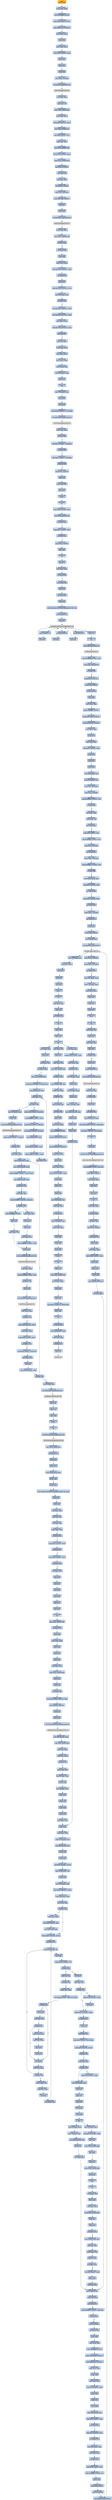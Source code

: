 digraph G {
node[shape=rectangle,style=filled,fillcolor=lightsteelblue,color=lightsteelblue]
bgcolor="transparent"
a0x00414b04pushl_ebp[label="start\npushl %ebp",color="lightgrey",fillcolor="orange"];
a0x00414b05movl_esp_ebp[label="0x00414b05\nmovl %esp, %ebp"];
a0x00414b07pushl_0xffffffffUINT8[label="0x00414b07\npushl $0xffffffff<UINT8>"];
a0x00414b09pushl_0x41b9e0UINT32[label="0x00414b09\npushl $0x41b9e0<UINT32>"];
a0x00414b0epushl_0x414a2cUINT32[label="0x00414b0e\npushl $0x414a2c<UINT32>"];
a0x00414b13movl_fs_0_eax[label="0x00414b13\nmovl %fs:0, %eax"];
a0x00414b19pushl_eax[label="0x00414b19\npushl %eax"];
a0x00414b1amovl_esp_fs_0[label="0x00414b1a\nmovl %esp, %fs:0"];
a0x00414b21subl_0x58UINT8_esp[label="0x00414b21\nsubl $0x58<UINT8>, %esp"];
a0x00414b24pushl_ebx[label="0x00414b24\npushl %ebx"];
a0x00414b25pushl_esi[label="0x00414b25\npushl %esi"];
a0x00414b26pushl_edi[label="0x00414b26\npushl %edi"];
a0x00414b27movl_esp__24ebp_[label="0x00414b27\nmovl %esp, -24(%ebp)"];
a0x00414b2acall_GetVersion_kernel32_dll[label="0x00414b2a\ncall GetVersion@kernel32.dll"];
GetVersion_kernel32_dll[label="GetVersion@kernel32.dll",color="lightgrey",fillcolor="lightgrey"];
a0x00414b30xorl_edx_edx[label="0x00414b30\nxorl %edx, %edx"];
a0x00414b32movb_ah_dl[label="0x00414b32\nmovb %ah, %dl"];
a0x00414b34movl_edx_0x004233d0[label="0x00414b34\nmovl %edx, 0x004233d0"];
a0x00414b3amovl_eax_ecx[label="0x00414b3a\nmovl %eax, %ecx"];
a0x00414b3candl_0xffUINT32_ecx[label="0x00414b3c\nandl $0xff<UINT32>, %ecx"];
a0x00414b42movl_ecx_0x004233cc[label="0x00414b42\nmovl %ecx, 0x004233cc"];
a0x00414b48shll_0x8UINT8_ecx[label="0x00414b48\nshll $0x8<UINT8>, %ecx"];
a0x00414b4baddl_edx_ecx[label="0x00414b4b\naddl %edx, %ecx"];
a0x00414b4dmovl_ecx_0x004233c8[label="0x00414b4d\nmovl %ecx, 0x004233c8"];
a0x00414b53shrl_0x10UINT8_eax[label="0x00414b53\nshrl $0x10<UINT8>, %eax"];
a0x00414b56movl_eax_0x004233c4[label="0x00414b56\nmovl %eax, 0x004233c4"];
a0x00414b5bpushl_0x1UINT8[label="0x00414b5b\npushl $0x1<UINT8>"];
a0x00414b5dcall_0x004159f8[label="0x00414b5d\ncall 0x004159f8"];
a0x004159f8xorl_eax_eax[label="0x004159f8\nxorl %eax, %eax"];
a0x004159fapushl_0x0UINT8[label="0x004159fa\npushl $0x0<UINT8>"];
a0x004159fccmpl_eax_0x8esp_[label="0x004159fc\ncmpl %eax, 0x8(%esp)"];
a0x00415a00pushl_0x1000UINT32[label="0x00415a00\npushl $0x1000<UINT32>"];
a0x00415a05sete_al[label="0x00415a05\nsete %al"];
a0x00415a08pushl_eax[label="0x00415a08\npushl %eax"];
a0x00415a09call_HeapCreate_kernel32_dll[label="0x00415a09\ncall HeapCreate@kernel32.dll"];
HeapCreate_kernel32_dll[label="HeapCreate@kernel32.dll",color="lightgrey",fillcolor="lightgrey"];
a0x00415a0ftestl_eax_eax[label="0x00415a0f\ntestl %eax, %eax"];
a0x00415a11movl_eax_0x00425a34[label="0x00415a11\nmovl %eax, 0x00425a34"];
a0x00415a16je_0x00415a4e[label="0x00415a16\nje 0x00415a4e"];
a0x00415a18call_0x004158b0[label="0x00415a18\ncall 0x004158b0"];
a0x004158b0pushl_ebp[label="0x004158b0\npushl %ebp"];
a0x004158b1movl_esp_ebp[label="0x004158b1\nmovl %esp, %ebp"];
a0x004158b3movl_0x122cUINT32_eax[label="0x004158b3\nmovl $0x122c<UINT32>, %eax"];
a0x004158b8call_0x00413cc0[label="0x004158b8\ncall 0x00413cc0"];
a0x00413cc0pushl_ecx[label="0x00413cc0\npushl %ecx"];
a0x00413cc1cmpl_0x1000UINT32_eax[label="0x00413cc1\ncmpl $0x1000<UINT32>, %eax"];
a0x00413cc6leal_0x8esp__ecx[label="0x00413cc6\nleal 0x8(%esp), %ecx"];
a0x00413ccajb_0x00413ce0[label="0x00413cca\njb 0x00413ce0"];
a0x00413cccsubl_0x1000UINT32_ecx[label="0x00413ccc\nsubl $0x1000<UINT32>, %ecx"];
a0x00413cd2subl_0x1000UINT32_eax[label="0x00413cd2\nsubl $0x1000<UINT32>, %eax"];
a0x00413cd7testl_eax_ecx_[label="0x00413cd7\ntestl %eax, (%ecx)"];
a0x00413cd9cmpl_0x1000UINT32_eax[label="0x00413cd9\ncmpl $0x1000<UINT32>, %eax"];
a0x00413cdejae_0x00413ccc[label="0x00413cde\njae 0x00413ccc"];
a0x00413ce0subl_eax_ecx[label="0x00413ce0\nsubl %eax, %ecx"];
a0x00413ce2movl_esp_eax[label="0x00413ce2\nmovl %esp, %eax"];
a0x00413ce4testl_eax_ecx_[label="0x00413ce4\ntestl %eax, (%ecx)"];
a0x00413ce6movl_ecx_esp[label="0x00413ce6\nmovl %ecx, %esp"];
a0x00413ce8movl_eax__ecx[label="0x00413ce8\nmovl (%eax), %ecx"];
a0x00413ceamovl_0x4eax__eax[label="0x00413cea\nmovl 0x4(%eax), %eax"];
a0x00413cedpushl_eax[label="0x00413ced\npushl %eax"];
a0x00413ceeret[label="0x00413cee\nret"];
a0x004158bdleal__152ebp__eax[label="0x004158bd\nleal -152(%ebp), %eax"];
a0x004158c3pushl_ebx[label="0x004158c3\npushl %ebx"];
a0x004158c4pushl_eax[label="0x004158c4\npushl %eax"];
a0x004158c5movl_0x94UINT32__152ebp_[label="0x004158c5\nmovl $0x94<UINT32>, -152(%ebp)"];
a0x004158cfcall_GetVersionExA_kernel32_dll[label="0x004158cf\ncall GetVersionExA@kernel32.dll"];
GetVersionExA_kernel32_dll[label="GetVersionExA@kernel32.dll",color="lightgrey",fillcolor="lightgrey"];
a0x004158d5testl_eax_eax[label="0x004158d5\ntestl %eax, %eax"];
a0x004158d7je_0x004158f3[label="0x004158d7\nje 0x004158f3"];
a0x004158d9cmpl_0x2UINT8__136ebp_[label="0x004158d9\ncmpl $0x2<UINT8>, -136(%ebp)"];
a0x004158e0jne_0x004158f3[label="0x004158e0\njne 0x004158f3"];
a0x004158e2cmpl_0x5UINT8__148ebp_[label="0x004158e2\ncmpl $0x5<UINT8>, -148(%ebp)"];
a0x004158e9jb_0x004158f3[label="0x004158e9\njb 0x004158f3"];
a0x004158ebpushl_0x1UINT8[label="0x004158eb\npushl $0x1<UINT8>"];
a0x004158edpopl_eax[label="0x004158ed\npopl %eax"];
a0x004158eejmp_0x004159f5[label="0x004158ee\njmp 0x004159f5"];
a0x004159f5popl_ebx[label="0x004159f5\npopl %ebx"];
a0x004159f6leave_[label="0x004159f6\nleave "];
a0x004159f7ret[label="0x004159f7\nret"];
a0x00415a1dcmpl_0x3UINT8_eax[label="0x00415a1d\ncmpl $0x3<UINT8>, %eax"];
a0x00415a20movl_eax_0x00425a38[label="0x00415a20\nmovl %eax, 0x00425a38"];
a0x00415a25jne_0x00415a34[label="0x00415a25\njne 0x00415a34"];
a0x00415a34cmpl_0x2UINT8_eax[label="0x00415a34\ncmpl $0x2<UINT8>, %eax"];
a0x00415a37jne_0x00415a51[label="0x00415a37\njne 0x00415a51"];
a0x00415a51pushl_0x1UINT8[label="0x00415a51\npushl $0x1<UINT8>"];
a0x00415a53popl_eax[label="0x00415a53\npopl %eax"];
a0x00415a54ret[label="0x00415a54\nret"];
a0x00414b62popl_ecx[label="0x00414b62\npopl %ecx"];
a0x00414b63testl_eax_eax[label="0x00414b63\ntestl %eax, %eax"];
a0x00414b65jne_0x00414b6f[label="0x00414b65\njne 0x00414b6f"];
a0x00414b6fcall_0x004154bc[label="0x00414b6f\ncall 0x004154bc"];
a0x004154bcpushl_esi[label="0x004154bc\npushl %esi"];
a0x004154bdcall_0x004156e1[label="0x004154bd\ncall 0x004156e1"];
a0x004156e1pushl_esi[label="0x004156e1\npushl %esi"];
a0x004156e2movl_InitializeCriticalSection_kernel32_dll_esi[label="0x004156e2\nmovl InitializeCriticalSection@kernel32.dll, %esi"];
a0x004156e8pushl_0x0042078c[label="0x004156e8\npushl 0x0042078c"];
a0x004156eecall_esi[label="0x004156ee\ncall %esi"];
InitializeCriticalSection_kernel32_dll[label="InitializeCriticalSection@kernel32.dll",color="lightgrey",fillcolor="lightgrey"];
a0x004156f0pushl_0x0042077c[label="0x004156f0\npushl 0x0042077c"];
a0x004156f6call_esi[label="0x004156f6\ncall %esi"];
a0x004156f8pushl_0x0042076c[label="0x004156f8\npushl 0x0042076c"];
a0x004156fecall_esi[label="0x004156fe\ncall %esi"];
a0x00415700pushl_0x0042074c[label="0x00415700\npushl 0x0042074c"];
a0x00415706call_esi[label="0x00415706\ncall %esi"];
a0x00415708popl_esi[label="0x00415708\npopl %esi"];
a0x00415709ret[label="0x00415709\nret"];
a0x004154c2call_TlsAlloc_kernel32_dll[label="0x004154c2\ncall TlsAlloc@kernel32.dll"];
TlsAlloc_kernel32_dll[label="TlsAlloc@kernel32.dll",color="lightgrey",fillcolor="lightgrey"];
a0x004154c8cmpl_0xffffffffUINT8_eax[label="0x004154c8\ncmpl $0xffffffff<UINT8>, %eax"];
a0x004154cbmovl_eax_0x00420740[label="0x004154cb\nmovl %eax, 0x00420740"];
a0x004154d0je_0x0041550c[label="0x004154d0\nje 0x0041550c"];
a0x004154d2pushl_0x74UINT8[label="0x004154d2\npushl $0x74<UINT8>"];
a0x004154d4pushl_0x1UINT8[label="0x004154d4\npushl $0x1<UINT8>"];
a0x004154d6call_0x00416efc[label="0x004154d6\ncall 0x00416efc"];
a0x00416efcpushl_ebp[label="0x00416efc\npushl %ebp"];
a0x00416efdmovl_esp_ebp[label="0x00416efd\nmovl %esp, %ebp"];
a0x00416effpushl_0xffffffffUINT8[label="0x00416eff\npushl $0xffffffff<UINT8>"];
a0x00416f01pushl_0x41bab0UINT32[label="0x00416f01\npushl $0x41bab0<UINT32>"];
a0x00416f06pushl_0x414a2cUINT32[label="0x00416f06\npushl $0x414a2c<UINT32>"];
a0x00416f0bmovl_fs_0_eax[label="0x00416f0b\nmovl %fs:0, %eax"];
a0x00416f11pushl_eax[label="0x00416f11\npushl %eax"];
a0x00416f12movl_esp_fs_0[label="0x00416f12\nmovl %esp, %fs:0"];
a0x00416f19subl_0x18UINT8_esp[label="0x00416f19\nsubl $0x18<UINT8>, %esp"];
a0x00416f1cpushl_ebx[label="0x00416f1c\npushl %ebx"];
a0x00416f1dpushl_esi[label="0x00416f1d\npushl %esi"];
a0x00416f1epushl_edi[label="0x00416f1e\npushl %edi"];
a0x00416f1fmovl_0x8ebp__esi[label="0x00416f1f\nmovl 0x8(%ebp), %esi"];
a0x00416f22imull_0xcebp__esi[label="0x00416f22\nimull 0xc(%ebp), %esi"];
a0x00416f26movl_esi_0xcebp_[label="0x00416f26\nmovl %esi, 0xc(%ebp)"];
a0x00416f29movl_esi__28ebp_[label="0x00416f29\nmovl %esi, -28(%ebp)"];
a0x00416f2ccmpl_0xffffffe0UINT8_esi[label="0x00416f2c\ncmpl $0xffffffe0<UINT8>, %esi"];
a0x00416f2fja_0x00416f45[label="0x00416f2f\nja 0x00416f45"];
a0x00416f31xorl_ebx_ebx[label="0x00416f31\nxorl %ebx, %ebx"];
a0x00416f33cmpl_ebx_esi[label="0x00416f33\ncmpl %ebx, %esi"];
a0x00416f35jne_0x00416f3a[label="0x00416f35\njne 0x00416f3a"];
a0x00416f3aaddl_0xfUINT8_esi[label="0x00416f3a\naddl $0xf<UINT8>, %esi"];
a0x00416f3dandl_0xfffffff0UINT8_esi[label="0x00416f3d\nandl $0xfffffff0<UINT8>, %esi"];
a0x00416f40movl_esi_0xcebp_[label="0x00416f40\nmovl %esi, 0xc(%ebp)"];
a0x00416f43jmp_0x00416f47[label="0x00416f43\njmp 0x00416f47"];
a0x00416f47movl_ebx__32ebp_[label="0x00416f47\nmovl %ebx, -32(%ebp)"];
a0x00416f4acmpl_0xffffffe0UINT8_esi[label="0x00416f4a\ncmpl $0xffffffe0<UINT8>, %esi"];
a0x00416f4dja_0x00416ffb[label="0x00416f4d\nja 0x00416ffb"];
a0x00416f53movl_0x00425a38_eax[label="0x00416f53\nmovl 0x00425a38, %eax"];
a0x00416f58cmpl_0x3UINT8_eax[label="0x00416f58\ncmpl $0x3<UINT8>, %eax"];
a0x00416f5bjne_0x00416f9e[label="0x00416f5b\njne 0x00416f9e"];
a0x00416f9ecmpl_0x2UINT8_eax[label="0x00416f9e\ncmpl $0x2<UINT8>, %eax"];
a0x00416fa1jne_0x00416fe4[label="0x00416fa1\njne 0x00416fe4"];
a0x00416fe4cmpl_ebx__32ebp_[label="0x00416fe4\ncmpl %ebx, -32(%ebp)"];
a0x00416fe7jne_0x00417027[label="0x00416fe7\njne 0x00417027"];
a0x00416fe9pushl_esi[label="0x00416fe9\npushl %esi"];
a0x00416feapushl_0x8UINT8[label="0x00416fea\npushl $0x8<UINT8>"];
a0x00416fecpushl_0x00425a34[label="0x00416fec\npushl 0x00425a34"];
a0x00416ff2call_HeapAlloc_kernel32_dll[label="0x00416ff2\ncall HeapAlloc@kernel32.dll"];
HeapAlloc_kernel32_dll[label="HeapAlloc@kernel32.dll",color="lightgrey",fillcolor="lightgrey"];
a0x00416ff8movl_eax__32ebp_[label="0x00416ff8\nmovl %eax, -32(%ebp)"];
a0x00416ffbcmpl_ebx__32ebp_[label="0x00416ffb\ncmpl %ebx, -32(%ebp)"];
a0x00416ffejne_0x00417027[label="0x00416ffe\njne 0x00417027"];
a0x00417027movl__32ebp__eax[label="0x00417027\nmovl -32(%ebp), %eax"];
a0x0041702amovl__16ebp__ecx[label="0x0041702a\nmovl -16(%ebp), %ecx"];
a0x0041702dmovl_ecx_fs_0[label="0x0041702d\nmovl %ecx, %fs:0"];
a0x00417034popl_edi[label="0x00417034\npopl %edi"];
a0x00417035popl_esi[label="0x00417035\npopl %esi"];
a0x00417036popl_ebx[label="0x00417036\npopl %ebx"];
a0x00417037leave_[label="0x00417037\nleave "];
a0x00417038ret[label="0x00417038\nret"];
a0x004154dbmovl_eax_esi[label="0x004154db\nmovl %eax, %esi"];
a0x004154ddpopl_ecx[label="0x004154dd\npopl %ecx"];
a0x004154detestl_esi_esi[label="0x004154de\ntestl %esi, %esi"];
a0x004154e0popl_ecx[label="0x004154e0\npopl %ecx"];
a0x004154e1je_0x0041550c[label="0x004154e1\nje 0x0041550c"];
a0x004154e3pushl_esi[label="0x004154e3\npushl %esi"];
a0x004154e4pushl_0x00420740[label="0x004154e4\npushl 0x00420740"];
a0x004154eacall_TlsSetValue_kernel32_dll[label="0x004154ea\ncall TlsSetValue@kernel32.dll"];
TlsSetValue_kernel32_dll[label="TlsSetValue@kernel32.dll",color="lightgrey",fillcolor="lightgrey"];
a0x004154f0testl_eax_eax[label="0x004154f0\ntestl %eax, %eax"];
a0x004154f2je_0x0041550c[label="0x004154f2\nje 0x0041550c"];
a0x004154f4pushl_esi[label="0x004154f4\npushl %esi"];
a0x004154f5call_0x00415510[label="0x004154f5\ncall 0x00415510"];
a0x00415510movl_0x4esp__eax[label="0x00415510\nmovl 0x4(%esp), %eax"];
a0x00415514movl_0x4229a8UINT32_0x50eax_[label="0x00415514\nmovl $0x4229a8<UINT32>, 0x50(%eax)"];
a0x0041551bmovl_0x1UINT32_0x14eax_[label="0x0041551b\nmovl $0x1<UINT32>, 0x14(%eax)"];
a0x00415522ret[label="0x00415522\nret"];
a0x004154fapopl_ecx[label="0x004154fa\npopl %ecx"];
a0x004154fbcall_GetCurrentThreadId_kernel32_dll[label="0x004154fb\ncall GetCurrentThreadId@kernel32.dll"];
GetCurrentThreadId_kernel32_dll[label="GetCurrentThreadId@kernel32.dll",color="lightgrey",fillcolor="lightgrey"];
a0x00415501orl_0xffffffffUINT8_0x4esi_[label="0x00415501\norl $0xffffffff<UINT8>, 0x4(%esi)"];
a0x00415505pushl_0x1UINT8[label="0x00415505\npushl $0x1<UINT8>"];
a0x00415507movl_eax_esi_[label="0x00415507\nmovl %eax, (%esi)"];
a0x00415509popl_eax[label="0x00415509\npopl %eax"];
a0x0041550apopl_esi[label="0x0041550a\npopl %esi"];
a0x0041550bret[label="0x0041550b\nret"];
a0x00414b74testl_eax_eax[label="0x00414b74\ntestl %eax, %eax"];
a0x00414b76jne_0x00414b80[label="0x00414b76\njne 0x00414b80"];
a0x00414b80xorl_esi_esi[label="0x00414b80\nxorl %esi, %esi"];
a0x00414b82movl_esi__4ebp_[label="0x00414b82\nmovl %esi, -4(%ebp)"];
a0x00414b85call_0x00417641[label="0x00414b85\ncall 0x00417641"];
a0x00417641pushl_ebp[label="0x00417641\npushl %ebp"];
a0x00417642movl_esp_ebp[label="0x00417642\nmovl %esp, %ebp"];
a0x00417644subl_0x48UINT8_esp[label="0x00417644\nsubl $0x48<UINT8>, %esp"];
a0x00417647pushl_ebx[label="0x00417647\npushl %ebx"];
a0x00417648pushl_esi[label="0x00417648\npushl %esi"];
a0x00417649pushl_edi[label="0x00417649\npushl %edi"];
a0x0041764apushl_0x480UINT32[label="0x0041764a\npushl $0x480<UINT32>"];
a0x0041764fcall_0x00413e65[label="0x0041764f\ncall 0x00413e65"];
a0x00413e65pushl_0x004233b4[label="0x00413e65\npushl 0x004233b4"];
a0x00413e6bpushl_0x8esp_[label="0x00413e6b\npushl 0x8(%esp)"];
a0x00413e6fcall_0x00413e77[label="0x00413e6f\ncall 0x00413e77"];
a0x00413e77cmpl_0xffffffe0UINT8_0x4esp_[label="0x00413e77\ncmpl $0xffffffe0<UINT8>, 0x4(%esp)"];
a0x00413e7cja_0x00413ea0[label="0x00413e7c\nja 0x00413ea0"];
a0x00413e7epushl_0x4esp_[label="0x00413e7e\npushl 0x4(%esp)"];
a0x00413e82call_0x00413ea3[label="0x00413e82\ncall 0x00413ea3"];
a0x00413ea3pushl_ebp[label="0x00413ea3\npushl %ebp"];
a0x00413ea4movl_esp_ebp[label="0x00413ea4\nmovl %esp, %ebp"];
a0x00413ea6pushl_0xffffffffUINT8[label="0x00413ea6\npushl $0xffffffff<UINT8>"];
a0x00413ea8pushl_0x41b988UINT32[label="0x00413ea8\npushl $0x41b988<UINT32>"];
a0x00413eadpushl_0x414a2cUINT32[label="0x00413ead\npushl $0x414a2c<UINT32>"];
a0x00413eb2movl_fs_0_eax[label="0x00413eb2\nmovl %fs:0, %eax"];
a0x00413eb8pushl_eax[label="0x00413eb8\npushl %eax"];
a0x00413eb9movl_esp_fs_0[label="0x00413eb9\nmovl %esp, %fs:0"];
a0x00413ec0subl_0xcUINT8_esp[label="0x00413ec0\nsubl $0xc<UINT8>, %esp"];
a0x00413ec3pushl_ebx[label="0x00413ec3\npushl %ebx"];
a0x00413ec4pushl_esi[label="0x00413ec4\npushl %esi"];
a0x00413ec5pushl_edi[label="0x00413ec5\npushl %edi"];
a0x00413ec6movl_0x00425a38_eax[label="0x00413ec6\nmovl 0x00425a38, %eax"];
a0x00413ecbcmpl_0x3UINT8_eax[label="0x00413ecb\ncmpl $0x3<UINT8>, %eax"];
a0x00413ecejne_0x00413f13[label="0x00413ece\njne 0x00413f13"];
a0x00413f13cmpl_0x2UINT8_eax[label="0x00413f13\ncmpl $0x2<UINT8>, %eax"];
a0x00413f16jne_0x00413f72[label="0x00413f16\njne 0x00413f72"];
a0x00413f72movl_0x8ebp__eax[label="0x00413f72\nmovl 0x8(%ebp), %eax"];
a0x00413f75testl_eax_eax[label="0x00413f75\ntestl %eax, %eax"];
a0x00413f77jne_0x00413f7c[label="0x00413f77\njne 0x00413f7c"];
a0x00413f7caddl_0xfUINT8_eax[label="0x00413f7c\naddl $0xf<UINT8>, %eax"];
a0x00413f7fandb_0xfffffff0UINT8_al[label="0x00413f7f\nandb $0xfffffff0<UINT8>, %al"];
a0x00413f81pushl_eax[label="0x00413f81\npushl %eax"];
a0x00413f82pushl_0x0UINT8[label="0x00413f82\npushl $0x0<UINT8>"];
a0x00413f84pushl_0x00425a34[label="0x00413f84\npushl 0x00425a34"];
a0x00413f8acall_HeapAlloc_kernel32_dll[label="0x00413f8a\ncall HeapAlloc@kernel32.dll"];
a0x00413f90movl__16ebp__ecx[label="0x00413f90\nmovl -16(%ebp), %ecx"];
a0x00413f93movl_ecx_fs_0[label="0x00413f93\nmovl %ecx, %fs:0"];
a0x00413f9apopl_edi[label="0x00413f9a\npopl %edi"];
a0x00413f9bpopl_esi[label="0x00413f9b\npopl %esi"];
a0x00413f9cpopl_ebx[label="0x00413f9c\npopl %ebx"];
a0x00413f9dleave_[label="0x00413f9d\nleave "];
a0x00413f9eret[label="0x00413f9e\nret"];
a0x00413e87testl_eax_eax[label="0x00413e87\ntestl %eax, %eax"];
a0x00413e89popl_ecx[label="0x00413e89\npopl %ecx"];
a0x00413e8ajne_0x00413ea2[label="0x00413e8a\njne 0x00413ea2"];
a0x00413ea2ret[label="0x00413ea2\nret"];
a0x00413e74popl_ecx[label="0x00413e74\npopl %ecx"];
a0x00413e75popl_ecx[label="0x00413e75\npopl %ecx"];
a0x00413e76ret[label="0x00413e76\nret"];
a0x00417654movl_eax_esi[label="0x00417654\nmovl %eax, %esi"];
a0x00417656popl_ecx[label="0x00417656\npopl %ecx"];
a0x00417657testl_esi_esi[label="0x00417657\ntestl %esi, %esi"];
a0x00417659jne_0x00417663[label="0x00417659\njne 0x00417663"];
a0x00417663movl_esi_0x00425900[label="0x00417663\nmovl %esi, 0x00425900"];
a0x00417669movl_0x20UINT32_0x00425a00[label="0x00417669\nmovl $0x20<UINT32>, 0x00425a00"];
a0x00417673leal_0x480esi__eax[label="0x00417673\nleal 0x480(%esi), %eax"];
a0x00417679cmpl_eax_esi[label="0x00417679\ncmpl %eax, %esi"];
a0x0041767bjae_0x0041769b[label="0x0041767b\njae 0x0041769b"];
a0x0041767dandb_0x0UINT8_0x4esi_[label="0x0041767d\nandb $0x0<UINT8>, 0x4(%esi)"];
a0x00417681orl_0xffffffffUINT8_esi_[label="0x00417681\norl $0xffffffff<UINT8>, (%esi)"];
a0x00417684andl_0x0UINT8_0x8esi_[label="0x00417684\nandl $0x0<UINT8>, 0x8(%esi)"];
a0x00417688movb_0xaUINT8_0x5esi_[label="0x00417688\nmovb $0xa<UINT8>, 0x5(%esi)"];
a0x0041768cmovl_0x00425900_eax[label="0x0041768c\nmovl 0x00425900, %eax"];
a0x00417691addl_0x24UINT8_esi[label="0x00417691\naddl $0x24<UINT8>, %esi"];
a0x00417694addl_0x480UINT32_eax[label="0x00417694\naddl $0x480<UINT32>, %eax"];
a0x00417699jmp_0x00417679[label="0x00417699\njmp 0x00417679"];
a0x0041769bleal__72ebp__eax[label="0x0041769b\nleal -72(%ebp), %eax"];
a0x0041769epushl_eax[label="0x0041769e\npushl %eax"];
a0x0041769fcall_GetStartupInfoA_kernel32_dll[label="0x0041769f\ncall GetStartupInfoA@kernel32.dll"];
GetStartupInfoA_kernel32_dll[label="GetStartupInfoA@kernel32.dll",color="lightgrey",fillcolor="lightgrey"];
a0x004176a5cmpw_0x0UINT8__22ebp_[label="0x004176a5\ncmpw $0x0<UINT8>, -22(%ebp)"];
a0x004176aaje_0x00417781[label="0x004176aa\nje 0x00417781"];
a0x00417781xorl_ebx_ebx[label="0x00417781\nxorl %ebx, %ebx"];
a0x00417783movl_0x00425900_ecx[label="0x00417783\nmovl 0x00425900, %ecx"];
a0x00417789leal_ebxebx8__eax[label="0x00417789\nleal (%ebx,%ebx,8), %eax"];
a0x0041778ccmpl_0xffffffffUINT8_ecxeax4_[label="0x0041778c\ncmpl $0xffffffff<UINT8>, (%ecx,%eax,4)"];
a0x00417790leal_ecxeax4__esi[label="0x00417790\nleal (%ecx,%eax,4), %esi"];
a0x00417793jne_0x004177e2[label="0x00417793\njne 0x004177e2"];
a0x00417795testl_ebx_ebx[label="0x00417795\ntestl %ebx, %ebx"];
a0x00417797movb_0xffffff81UINT8_0x4esi_[label="0x00417797\nmovb $0xffffff81<UINT8>, 0x4(%esi)"];
a0x0041779bjne_0x004177a2[label="0x0041779b\njne 0x004177a2"];
a0x0041779dpushl_0xfffffff6UINT8[label="0x0041779d\npushl $0xfffffff6<UINT8>"];
a0x0041779fpopl_eax[label="0x0041779f\npopl %eax"];
a0x004177a0jmp_0x004177ac[label="0x004177a0\njmp 0x004177ac"];
a0x004177acpushl_eax[label="0x004177ac\npushl %eax"];
a0x004177adcall_GetStdHandle_kernel32_dll[label="0x004177ad\ncall GetStdHandle@kernel32.dll"];
GetStdHandle_kernel32_dll[label="GetStdHandle@kernel32.dll",color="lightgrey",fillcolor="lightgrey"];
a0x004177b3movl_eax_edi[label="0x004177b3\nmovl %eax, %edi"];
a0x004177b5cmpl_0xffffffffUINT8_edi[label="0x004177b5\ncmpl $0xffffffff<UINT8>, %edi"];
a0x004177b8je_0x004177d1[label="0x004177b8\nje 0x004177d1"];
a0x004177bapushl_edi[label="0x004177ba\npushl %edi"];
a0x004177bbcall_GetFileType_kernel32_dll[label="0x004177bb\ncall GetFileType@kernel32.dll"];
GetFileType_kernel32_dll[label="GetFileType@kernel32.dll",color="lightgrey",fillcolor="lightgrey"];
a0x004177c1testl_eax_eax[label="0x004177c1\ntestl %eax, %eax"];
a0x004177c3je_0x004177d1[label="0x004177c3\nje 0x004177d1"];
a0x004177c5andl_0xffUINT32_eax[label="0x004177c5\nandl $0xff<UINT32>, %eax"];
a0x004177camovl_edi_esi_[label="0x004177ca\nmovl %edi, (%esi)"];
a0x004177cccmpl_0x2UINT8_eax[label="0x004177cc\ncmpl $0x2<UINT8>, %eax"];
a0x004177cfjne_0x004177d7[label="0x004177cf\njne 0x004177d7"];
a0x004177d1orb_0x40UINT8_0x4esi_[label="0x004177d1\norb $0x40<UINT8>, 0x4(%esi)"];
a0x004177d5jmp_0x004177e6[label="0x004177d5\njmp 0x004177e6"];
a0x004177e6incl_ebx[label="0x004177e6\nincl %ebx"];
a0x004177e7cmpl_0x3UINT8_ebx[label="0x004177e7\ncmpl $0x3<UINT8>, %ebx"];
a0x004177eajl_0x00417783[label="0x004177ea\njl 0x00417783"];
a0x004177a2movl_ebx_eax[label="0x004177a2\nmovl %ebx, %eax"];
a0x004177a4decl_eax[label="0x004177a4\ndecl %eax"];
a0x004177a5negl_eax[label="0x004177a5\nnegl %eax"];
a0x004177a7sbbl_eax_eax[label="0x004177a7\nsbbl %eax, %eax"];
a0x004177a9addl_0xfffffff5UINT8_eax[label="0x004177a9\naddl $0xfffffff5<UINT8>, %eax"];
a0x004177ecpushl_0x00425a00[label="0x004177ec\npushl 0x00425a00"];
a0x004177f2call_SetHandleCount_kernel32_dll[label="0x004177f2\ncall SetHandleCount@kernel32.dll"];
LockResource_kernel32_dll[label="LockResource@kernel32.dll",color="lightgrey",fillcolor="lightgrey"];
a0x004177f8popl_edi[label="0x004177f8\npopl %edi"];
a0x004177f9popl_esi[label="0x004177f9\npopl %esi"];
a0x004177fapopl_ebx[label="0x004177fa\npopl %ebx"];
a0x004177fbleave_[label="0x004177fb\nleave "];
a0x004177fcret[label="0x004177fc\nret"];
a0x00414b8acall_GetCommandLineA_kernel32_dll[label="0x00414b8a\ncall GetCommandLineA@kernel32.dll"];
GetCommandLineA_kernel32_dll[label="GetCommandLineA@kernel32.dll",color="lightgrey",fillcolor="lightgrey"];
a0x00414b90movl_eax_0x00425a3c[label="0x00414b90\nmovl %eax, 0x00425a3c"];
a0x00414b95call_0x0041750f[label="0x00414b95\ncall 0x0041750f"];
a0x0041750fpushl_ecx[label="0x0041750f\npushl %ecx"];
a0x00417510pushl_ecx[label="0x00417510\npushl %ecx"];
a0x00417511movl_0x00423508_eax[label="0x00417511\nmovl 0x00423508, %eax"];
a0x00417516pushl_ebx[label="0x00417516\npushl %ebx"];
a0x00417517pushl_ebp[label="0x00417517\npushl %ebp"];
a0x00417518movl_GetEnvironmentStringsW_kernel32_dll_ebp[label="0x00417518\nmovl GetEnvironmentStringsW@kernel32.dll, %ebp"];
a0x0041751epushl_esi[label="0x0041751e\npushl %esi"];
a0x0041751fpushl_edi[label="0x0041751f\npushl %edi"];
a0x00417520xorl_ebx_ebx[label="0x00417520\nxorl %ebx, %ebx"];
a0x00417522xorl_esi_esi[label="0x00417522\nxorl %esi, %esi"];
a0x00417524xorl_edi_edi[label="0x00417524\nxorl %edi, %edi"];
a0x00417526cmpl_ebx_eax[label="0x00417526\ncmpl %ebx, %eax"];
a0x00417528jne_0x0041755d[label="0x00417528\njne 0x0041755d"];
a0x0041755dcmpl_0x1UINT8_eax[label="0x0041755d\ncmpl $0x1<UINT8>, %eax"];
a0x00417560jne_0x004175e7[label="0x00417560\njne 0x004175e7"];
a0x004175e7cmpl_0x2UINT8_eax[label="0x004175e7\ncmpl $0x2<UINT8>, %eax"];
a0x004175eajne_0x00417638[label="0x004175ea\njne 0x00417638"];
a0x00417638xorl_eax_eax[label="0x00417638\nxorl %eax, %eax"];
a0x0041763apopl_edi[label="0x0041763a\npopl %edi"];
a0x0041763bpopl_esi[label="0x0041763b\npopl %esi"];
a0x0041763cpopl_ebp[label="0x0041763c\npopl %ebp"];
a0x0041763dpopl_ebx[label="0x0041763d\npopl %ebx"];
a0x0041763epopl_ecx[label="0x0041763e\npopl %ecx"];
a0x0041763fpopl_ecx[label="0x0041763f\npopl %ecx"];
a0x00417640ret[label="0x00417640\nret"];
a0x00414b9amovl_eax_0x00423340[label="0x00414b9a\nmovl %eax, 0x00423340"];
a0x00414b9fcall_0x004172c2[label="0x00414b9f\ncall 0x004172c2"];
a0x004172c2pushl_ebp[label="0x004172c2\npushl %ebp"];
a0x004172c3movl_esp_ebp[label="0x004172c3\nmovl %esp, %ebp"];
a0x004172c5pushl_ecx[label="0x004172c5\npushl %ecx"];
a0x004172c6pushl_ecx[label="0x004172c6\npushl %ecx"];
a0x004172c7pushl_ebx[label="0x004172c7\npushl %ebx"];
a0x004172c8xorl_ebx_ebx[label="0x004172c8\nxorl %ebx, %ebx"];
a0x004172cacmpl_ebx_0x00425a08[label="0x004172ca\ncmpl %ebx, 0x00425a08"];
a0x004172d0pushl_esi[label="0x004172d0\npushl %esi"];
a0x004172d1pushl_edi[label="0x004172d1\npushl %edi"];
a0x004172d2jne_0x004172d9[label="0x004172d2\njne 0x004172d9"];
a0x004172d9movl_0x423404UINT32_esi[label="0x004172d9\nmovl $0x423404<UINT32>, %esi"];
a0x004172depushl_0x104UINT32[label="0x004172de\npushl $0x104<UINT32>"];
a0x004172e3pushl_esi[label="0x004172e3\npushl %esi"];
a0x004172e4pushl_ebx[label="0x004172e4\npushl %ebx"];
a0x004172e5call_GetModuleFileNameA_kernel32_dll[label="0x004172e5\ncall GetModuleFileNameA@kernel32.dll"];
GetModuleFileNameA_kernel32_dll[label="GetModuleFileNameA@kernel32.dll",color="lightgrey",fillcolor="lightgrey"];
a0x004172ebmovl_0x00425a3c_eax[label="0x004172eb\nmovl 0x00425a3c, %eax"];
a0x004172f0movl_esi_0x004233f0[label="0x004172f0\nmovl %esi, 0x004233f0"];
a0x004172f6movl_esi_edi[label="0x004172f6\nmovl %esi, %edi"];
a0x004172f8cmpb_bl_eax_[label="0x004172f8\ncmpb %bl, (%eax)"];
a0x004172faje_0x004172fe[label="0x004172fa\nje 0x004172fe"];
a0x004172fcmovl_eax_edi[label="0x004172fc\nmovl %eax, %edi"];
a0x004172feleal__8ebp__eax[label="0x004172fe\nleal -8(%ebp), %eax"];
a0x00417301pushl_eax[label="0x00417301\npushl %eax"];
a0x00417302leal__4ebp__eax[label="0x00417302\nleal -4(%ebp), %eax"];
a0x00417305pushl_eax[label="0x00417305\npushl %eax"];
a0x00417306pushl_ebx[label="0x00417306\npushl %ebx"];
a0x00417307pushl_ebx[label="0x00417307\npushl %ebx"];
a0x00417308pushl_edi[label="0x00417308\npushl %edi"];
a0x00417309call_0x0041735b[label="0x00417309\ncall 0x0041735b"];
a0x0041735bpushl_ebp[label="0x0041735b\npushl %ebp"];
a0x0041735cmovl_esp_ebp[label="0x0041735c\nmovl %esp, %ebp"];
a0x0041735emovl_0x18ebp__ecx[label="0x0041735e\nmovl 0x18(%ebp), %ecx"];
a0x00417361movl_0x14ebp__eax[label="0x00417361\nmovl 0x14(%ebp), %eax"];
a0x00417364pushl_ebx[label="0x00417364\npushl %ebx"];
a0x00417365pushl_esi[label="0x00417365\npushl %esi"];
a0x00417366andl_0x0UINT8_ecx_[label="0x00417366\nandl $0x0<UINT8>, (%ecx)"];
a0x00417369movl_0x10ebp__esi[label="0x00417369\nmovl 0x10(%ebp), %esi"];
a0x0041736cpushl_edi[label="0x0041736c\npushl %edi"];
a0x0041736dmovl_0xcebp__edi[label="0x0041736d\nmovl 0xc(%ebp), %edi"];
a0x00417370movl_0x1UINT32_eax_[label="0x00417370\nmovl $0x1<UINT32>, (%eax)"];
a0x00417376movl_0x8ebp__eax[label="0x00417376\nmovl 0x8(%ebp), %eax"];
a0x00417379testl_edi_edi[label="0x00417379\ntestl %edi, %edi"];
a0x0041737bje_0x00417385[label="0x0041737b\nje 0x00417385"];
a0x00417385cmpb_0x22UINT8_eax_[label="0x00417385\ncmpb $0x22<UINT8>, (%eax)"];
a0x00417388jne_0x004173ce[label="0x00417388\njne 0x004173ce"];
a0x0041738amovb_0x1eax__dl[label="0x0041738a\nmovb 0x1(%eax), %dl"];
a0x0041738dincl_eax[label="0x0041738d\nincl %eax"];
a0x0041738ecmpb_0x22UINT8_dl[label="0x0041738e\ncmpb $0x22<UINT8>, %dl"];
a0x00417391je_0x004173bc[label="0x00417391\nje 0x004173bc"];
a0x00417393testb_dl_dl[label="0x00417393\ntestb %dl, %dl"];
a0x00417395je_0x004173bc[label="0x00417395\nje 0x004173bc"];
a0x00417397movzbl_dl_edx[label="0x00417397\nmovzbl %dl, %edx"];
a0x0041739atestb_0x4UINT8_0x4257e1edx_[label="0x0041739a\ntestb $0x4<UINT8>, 0x4257e1(%edx)"];
a0x004173a1je_0x004173af[label="0x004173a1\nje 0x004173af"];
a0x004173afincl_ecx_[label="0x004173af\nincl (%ecx)"];
a0x004173b1testl_esi_esi[label="0x004173b1\ntestl %esi, %esi"];
a0x004173b3je_0x0041738a[label="0x004173b3\nje 0x0041738a"];
a0x004173a3incl_ecx_[label="0x004173a3\nincl (%ecx)"];
a0x004173a5testl_esi_esi[label="0x004173a5\ntestl %esi, %esi"];
a0x004173a7je_0x004173af[label="0x004173a7\nje 0x004173af"];
a0x004173bcincl_ecx_[label="0x004173bc\nincl (%ecx)"];
a0x004173betestl_esi_esi[label="0x004173be\ntestl %esi, %esi"];
a0x004173c0je_0x004173c6[label="0x004173c0\nje 0x004173c6"];
a0x004173c6cmpb_0x22UINT8_eax_[label="0x004173c6\ncmpb $0x22<UINT8>, (%eax)"];
a0x004173c9jne_0x00417411[label="0x004173c9\njne 0x00417411"];
a0x004173cbincl_eax[label="0x004173cb\nincl %eax"];
a0x004173ccjmp_0x00417411[label="0x004173cc\njmp 0x00417411"];
a0x00417411andl_0x0UINT8_0x18ebp_[label="0x00417411\nandl $0x0<UINT8>, 0x18(%ebp)"];
a0x00417415cmpb_0x0UINT8_eax_[label="0x00417415\ncmpb $0x0<UINT8>, (%eax)"];
a0x00417418je_0x004174fe[label="0x00417418\nje 0x004174fe"];
a0x004174fetestl_edi_edi[label="0x004174fe\ntestl %edi, %edi"];
a0x00417500je_0x00417505[label="0x00417500\nje 0x00417505"];
a0x00417505movl_0x14ebp__eax[label="0x00417505\nmovl 0x14(%ebp), %eax"];
a0x00417508popl_edi[label="0x00417508\npopl %edi"];
a0x00417509popl_esi[label="0x00417509\npopl %esi"];
a0x0041750apopl_ebx[label="0x0041750a\npopl %ebx"];
a0x0041750bincl_eax_[label="0x0041750b\nincl (%eax)"];
a0x0041750dpopl_ebp[label="0x0041750d\npopl %ebp"];
a0x0041750eret[label="0x0041750e\nret"];
a0x0041730emovl__8ebp__eax[label="0x0041730e\nmovl -8(%ebp), %eax"];
a0x00417311movl__4ebp__ecx[label="0x00417311\nmovl -4(%ebp), %ecx"];
a0x00417314leal_eaxecx4__eax[label="0x00417314\nleal (%eax,%ecx,4), %eax"];
a0x00417317pushl_eax[label="0x00417317\npushl %eax"];
a0x00417318call_0x00413e65[label="0x00417318\ncall 0x00413e65"];
a0x0041731dmovl_eax_esi[label="0x0041731d\nmovl %eax, %esi"];
a0x0041731faddl_0x18UINT8_esp[label="0x0041731f\naddl $0x18<UINT8>, %esp"];
a0x00417322cmpl_ebx_esi[label="0x00417322\ncmpl %ebx, %esi"];
a0x00417324jne_0x0041732e[label="0x00417324\njne 0x0041732e"];
a0x0041732eleal__8ebp__eax[label="0x0041732e\nleal -8(%ebp), %eax"];
a0x00417331pushl_eax[label="0x00417331\npushl %eax"];
a0x00417332leal__4ebp__eax[label="0x00417332\nleal -4(%ebp), %eax"];
a0x00417335pushl_eax[label="0x00417335\npushl %eax"];
a0x00417336movl__4ebp__eax[label="0x00417336\nmovl -4(%ebp), %eax"];
a0x00417339leal_esieax4__eax[label="0x00417339\nleal (%esi,%eax,4), %eax"];
a0x0041733cpushl_eax[label="0x0041733c\npushl %eax"];
a0x0041733dpushl_esi[label="0x0041733d\npushl %esi"];
a0x0041733epushl_edi[label="0x0041733e\npushl %edi"];
a0x0041733fcall_0x0041735b[label="0x0041733f\ncall 0x0041735b"];
a0x0041737dmovl_esi_edi_[label="0x0041737d\nmovl %esi, (%edi)"];
a0x0041737faddl_0x4UINT8_edi[label="0x0041737f\naddl $0x4<UINT8>, %edi"];
a0x00417382movl_edi_0xcebp_[label="0x00417382\nmovl %edi, 0xc(%ebp)"];
a0x004173b5movb_eax__dl[label="0x004173b5\nmovb (%eax), %dl"];
a0x004173b7movb_dl_esi_[label="0x004173b7\nmovb %dl, (%esi)"];
a0x004173b9incl_esi[label="0x004173b9\nincl %esi"];
a0x004173bajmp_0x0041738a[label="0x004173ba\njmp 0x0041738a"];
a0x004173a9movb_eax__dl[label="0x004173a9\nmovb (%eax), %dl"];
a0x004173abmovb_dl_esi_[label="0x004173ab\nmovb %dl, (%esi)"];
a0x004173adincl_esi[label="0x004173ad\nincl %esi"];
a0x004173aeincl_eax[label="0x004173ae\nincl %eax"];
a0x004173c2andb_0x0UINT8_esi_[label="0x004173c2\nandb $0x0<UINT8>, (%esi)"];
a0x004173c5incl_esi[label="0x004173c5\nincl %esi"];
a0x00417502andl_0x0UINT8_edi_[label="0x00417502\nandl $0x0<UINT8>, (%edi)"];
a0x00417344movl__4ebp__eax[label="0x00417344\nmovl -4(%ebp), %eax"];
a0x00417347addl_0x14UINT8_esp[label="0x00417347\naddl $0x14<UINT8>, %esp"];
a0x0041734adecl_eax[label="0x0041734a\ndecl %eax"];
a0x0041734bmovl_esi_0x004233d8[label="0x0041734b\nmovl %esi, 0x004233d8"];
a0x00417351popl_edi[label="0x00417351\npopl %edi"];
a0x00417352popl_esi[label="0x00417352\npopl %esi"];
a0x00417353movl_eax_0x004233d4[label="0x00417353\nmovl %eax, 0x004233d4"];
a0x00417358popl_ebx[label="0x00417358\npopl %ebx"];
a0x00417359leave_[label="0x00417359\nleave "];
a0x0041735aret[label="0x0041735a\nret"];
a0x00414ba4call_0x00417209[label="0x00414ba4\ncall 0x00417209"];
a0x00417209pushl_ebx[label="0x00417209\npushl %ebx"];
a0x0041720axorl_ebx_ebx[label="0x0041720a\nxorl %ebx, %ebx"];
a0x0041720ccmpl_ebx_0x00425a08[label="0x0041720c\ncmpl %ebx, 0x00425a08"];
a0x00417212pushl_esi[label="0x00417212\npushl %esi"];
a0x00417213pushl_edi[label="0x00417213\npushl %edi"];
a0x00417214jne_0x0041721b[label="0x00417214\njne 0x0041721b"];
a0x0041721bmovl_0x00423340_esi[label="0x0041721b\nmovl 0x00423340, %esi"];
a0x00417221xorl_edi_edi[label="0x00417221\nxorl %edi, %edi"];
a0x00417223movb_esi__al[label="0x00417223\nmovb (%esi), %al"];
a0x00417225cmpb_bl_al[label="0x00417225\ncmpb %bl, %al"];
a0x00417227je_0x0041723b[label="0x00417227\nje 0x0041723b"];
a0x0041723bleal_0x4edi4__eax[label="0x0041723b\nleal 0x4(,%edi,4), %eax"];
a0x00417242pushl_eax[label="0x00417242\npushl %eax"];
a0x00417243call_0x00413e65[label="0x00417243\ncall 0x00413e65"];
a0x00417248movl_eax_esi[label="0x00417248\nmovl %eax, %esi"];
a0x0041724apopl_ecx[label="0x0041724a\npopl %ecx"];
a0x0041724bcmpl_ebx_esi[label="0x0041724b\ncmpl %ebx, %esi"];
a0x0041724dmovl_esi_0x004233e0[label="0x0041724d\nmovl %esi, 0x004233e0"];
a0x00417253jne_0x0041725d[label="0x00417253\njne 0x0041725d"];
a0x0041725dmovl_0x00423340_edi[label="0x0041725d\nmovl 0x00423340, %edi"];
a0x00417263cmpb_bl_edi_[label="0x00417263\ncmpb %bl, (%edi)"];
a0x00417265je_0x004172a0[label="0x00417265\nje 0x004172a0"];
a0x004172a0pushl_0x00423340[label="0x004172a0\npushl 0x00423340"];
a0x004172a6call_0x00413f9f[label="0x004172a6\ncall 0x00413f9f"];
a0x00413f9fpushl_ebp[label="0x00413f9f\npushl %ebp"];
a0x00413fa0movl_esp_ebp[label="0x00413fa0\nmovl %esp, %ebp"];
a0x00413fa2pushl_0xffffffffUINT8[label="0x00413fa2\npushl $0xffffffff<UINT8>"];
a0x00413fa4pushl_0x41b9a0UINT32[label="0x00413fa4\npushl $0x41b9a0<UINT32>"];
a0x00413fa9pushl_0x414a2cUINT32[label="0x00413fa9\npushl $0x414a2c<UINT32>"];
a0x00413faemovl_fs_0_eax[label="0x00413fae\nmovl %fs:0, %eax"];
a0x00413fb4pushl_eax[label="0x00413fb4\npushl %eax"];
a0x00413fb5movl_esp_fs_0[label="0x00413fb5\nmovl %esp, %fs:0"];
a0x00413fbcsubl_0x18UINT8_esp[label="0x00413fbc\nsubl $0x18<UINT8>, %esp"];
a0x00413fbfpushl_ebx[label="0x00413fbf\npushl %ebx"];
a0x00413fc0pushl_esi[label="0x00413fc0\npushl %esi"];
a0x00413fc1pushl_edi[label="0x00413fc1\npushl %edi"];
a0x00413fc2movl_0x8ebp__esi[label="0x00413fc2\nmovl 0x8(%ebp), %esi"];
a0x00413fc5testl_esi_esi[label="0x00413fc5\ntestl %esi, %esi"];
a0x00413fc7je_0x00414079[label="0x00413fc7\nje 0x00414079"];
a0x00414079movl__16ebp__ecx[label="0x00414079\nmovl -16(%ebp), %ecx"];
a0x0041407cmovl_ecx_fs_0[label="0x0041407c\nmovl %ecx, %fs:0"];
a0x00414083popl_edi[label="0x00414083\npopl %edi"];
a0x00414084popl_esi[label="0x00414084\npopl %esi"];
a0x00414085popl_ebx[label="0x00414085\npopl %ebx"];
a0x00414086leave_[label="0x00414086\nleave "];
a0x00414087ret[label="0x00414087\nret"];
a0x004172abpopl_ecx[label="0x004172ab\npopl %ecx"];
a0x004172acmovl_ebx_0x00423340[label="0x004172ac\nmovl %ebx, 0x00423340"];
a0x004172b2movl_ebx_esi_[label="0x004172b2\nmovl %ebx, (%esi)"];
a0x004172b4popl_edi[label="0x004172b4\npopl %edi"];
a0x004172b5popl_esi[label="0x004172b5\npopl %esi"];
a0x004172b6movl_0x1UINT32_0x00425a04[label="0x004172b6\nmovl $0x1<UINT32>, 0x00425a04"];
a0x004172c0popl_ebx[label="0x004172c0\npopl %ebx"];
a0x004172c1ret[label="0x004172c1\nret"];
a0x00414ba9call_0x00416c69[label="0x00414ba9\ncall 0x00416c69"];
a0x00416c69movl_0x00425a14_eax[label="0x00416c69\nmovl 0x00425a14, %eax"];
a0x00416c6etestl_eax_eax[label="0x00416c6e\ntestl %eax, %eax"];
a0x00416c70je_0x00416c74[label="0x00416c70\nje 0x00416c74"];
a0x00416c72call_eax[label="0x00416c72\ncall %eax"];
a0xbe0174a8[label="0xbe0174a8",color="lightgrey",fillcolor="lightgrey"];
a0x00414b04pushl_ebp -> a0x00414b05movl_esp_ebp [color="#000000"];
a0x00414b05movl_esp_ebp -> a0x00414b07pushl_0xffffffffUINT8 [color="#000000"];
a0x00414b07pushl_0xffffffffUINT8 -> a0x00414b09pushl_0x41b9e0UINT32 [color="#000000"];
a0x00414b09pushl_0x41b9e0UINT32 -> a0x00414b0epushl_0x414a2cUINT32 [color="#000000"];
a0x00414b0epushl_0x414a2cUINT32 -> a0x00414b13movl_fs_0_eax [color="#000000"];
a0x00414b13movl_fs_0_eax -> a0x00414b19pushl_eax [color="#000000"];
a0x00414b19pushl_eax -> a0x00414b1amovl_esp_fs_0 [color="#000000"];
a0x00414b1amovl_esp_fs_0 -> a0x00414b21subl_0x58UINT8_esp [color="#000000"];
a0x00414b21subl_0x58UINT8_esp -> a0x00414b24pushl_ebx [color="#000000"];
a0x00414b24pushl_ebx -> a0x00414b25pushl_esi [color="#000000"];
a0x00414b25pushl_esi -> a0x00414b26pushl_edi [color="#000000"];
a0x00414b26pushl_edi -> a0x00414b27movl_esp__24ebp_ [color="#000000"];
a0x00414b27movl_esp__24ebp_ -> a0x00414b2acall_GetVersion_kernel32_dll [color="#000000"];
a0x00414b2acall_GetVersion_kernel32_dll -> GetVersion_kernel32_dll [color="#000000"];
GetVersion_kernel32_dll -> a0x00414b30xorl_edx_edx [color="#000000"];
a0x00414b30xorl_edx_edx -> a0x00414b32movb_ah_dl [color="#000000"];
a0x00414b32movb_ah_dl -> a0x00414b34movl_edx_0x004233d0 [color="#000000"];
a0x00414b34movl_edx_0x004233d0 -> a0x00414b3amovl_eax_ecx [color="#000000"];
a0x00414b3amovl_eax_ecx -> a0x00414b3candl_0xffUINT32_ecx [color="#000000"];
a0x00414b3candl_0xffUINT32_ecx -> a0x00414b42movl_ecx_0x004233cc [color="#000000"];
a0x00414b42movl_ecx_0x004233cc -> a0x00414b48shll_0x8UINT8_ecx [color="#000000"];
a0x00414b48shll_0x8UINT8_ecx -> a0x00414b4baddl_edx_ecx [color="#000000"];
a0x00414b4baddl_edx_ecx -> a0x00414b4dmovl_ecx_0x004233c8 [color="#000000"];
a0x00414b4dmovl_ecx_0x004233c8 -> a0x00414b53shrl_0x10UINT8_eax [color="#000000"];
a0x00414b53shrl_0x10UINT8_eax -> a0x00414b56movl_eax_0x004233c4 [color="#000000"];
a0x00414b56movl_eax_0x004233c4 -> a0x00414b5bpushl_0x1UINT8 [color="#000000"];
a0x00414b5bpushl_0x1UINT8 -> a0x00414b5dcall_0x004159f8 [color="#000000"];
a0x00414b5dcall_0x004159f8 -> a0x004159f8xorl_eax_eax [color="#000000"];
a0x004159f8xorl_eax_eax -> a0x004159fapushl_0x0UINT8 [color="#000000"];
a0x004159fapushl_0x0UINT8 -> a0x004159fccmpl_eax_0x8esp_ [color="#000000"];
a0x004159fccmpl_eax_0x8esp_ -> a0x00415a00pushl_0x1000UINT32 [color="#000000"];
a0x00415a00pushl_0x1000UINT32 -> a0x00415a05sete_al [color="#000000"];
a0x00415a05sete_al -> a0x00415a08pushl_eax [color="#000000"];
a0x00415a08pushl_eax -> a0x00415a09call_HeapCreate_kernel32_dll [color="#000000"];
a0x00415a09call_HeapCreate_kernel32_dll -> HeapCreate_kernel32_dll [color="#000000"];
HeapCreate_kernel32_dll -> a0x00415a0ftestl_eax_eax [color="#000000"];
a0x00415a0ftestl_eax_eax -> a0x00415a11movl_eax_0x00425a34 [color="#000000"];
a0x00415a11movl_eax_0x00425a34 -> a0x00415a16je_0x00415a4e [color="#000000"];
a0x00415a16je_0x00415a4e -> a0x00415a18call_0x004158b0 [color="#000000",label="F"];
a0x00415a18call_0x004158b0 -> a0x004158b0pushl_ebp [color="#000000"];
a0x004158b0pushl_ebp -> a0x004158b1movl_esp_ebp [color="#000000"];
a0x004158b1movl_esp_ebp -> a0x004158b3movl_0x122cUINT32_eax [color="#000000"];
a0x004158b3movl_0x122cUINT32_eax -> a0x004158b8call_0x00413cc0 [color="#000000"];
a0x004158b8call_0x00413cc0 -> a0x00413cc0pushl_ecx [color="#000000"];
a0x00413cc0pushl_ecx -> a0x00413cc1cmpl_0x1000UINT32_eax [color="#000000"];
a0x00413cc1cmpl_0x1000UINT32_eax -> a0x00413cc6leal_0x8esp__ecx [color="#000000"];
a0x00413cc6leal_0x8esp__ecx -> a0x00413ccajb_0x00413ce0 [color="#000000"];
a0x00413ccajb_0x00413ce0 -> a0x00413cccsubl_0x1000UINT32_ecx [color="#000000",label="F"];
a0x00413cccsubl_0x1000UINT32_ecx -> a0x00413cd2subl_0x1000UINT32_eax [color="#000000"];
a0x00413cd2subl_0x1000UINT32_eax -> a0x00413cd7testl_eax_ecx_ [color="#000000"];
a0x00413cd7testl_eax_ecx_ -> a0x00413cd9cmpl_0x1000UINT32_eax [color="#000000"];
a0x00413cd9cmpl_0x1000UINT32_eax -> a0x00413cdejae_0x00413ccc [color="#000000"];
a0x00413cdejae_0x00413ccc -> a0x00413ce0subl_eax_ecx [color="#000000",label="F"];
a0x00413ce0subl_eax_ecx -> a0x00413ce2movl_esp_eax [color="#000000"];
a0x00413ce2movl_esp_eax -> a0x00413ce4testl_eax_ecx_ [color="#000000"];
a0x00413ce4testl_eax_ecx_ -> a0x00413ce6movl_ecx_esp [color="#000000"];
a0x00413ce6movl_ecx_esp -> a0x00413ce8movl_eax__ecx [color="#000000"];
a0x00413ce8movl_eax__ecx -> a0x00413ceamovl_0x4eax__eax [color="#000000"];
a0x00413ceamovl_0x4eax__eax -> a0x00413cedpushl_eax [color="#000000"];
a0x00413cedpushl_eax -> a0x00413ceeret [color="#000000"];
a0x00413ceeret -> a0x004158bdleal__152ebp__eax [color="#000000"];
a0x004158bdleal__152ebp__eax -> a0x004158c3pushl_ebx [color="#000000"];
a0x004158c3pushl_ebx -> a0x004158c4pushl_eax [color="#000000"];
a0x004158c4pushl_eax -> a0x004158c5movl_0x94UINT32__152ebp_ [color="#000000"];
a0x004158c5movl_0x94UINT32__152ebp_ -> a0x004158cfcall_GetVersionExA_kernel32_dll [color="#000000"];
a0x004158cfcall_GetVersionExA_kernel32_dll -> GetVersionExA_kernel32_dll [color="#000000"];
GetVersionExA_kernel32_dll -> a0x004158d5testl_eax_eax [color="#000000"];
a0x004158d5testl_eax_eax -> a0x004158d7je_0x004158f3 [color="#000000"];
a0x004158d7je_0x004158f3 -> a0x004158d9cmpl_0x2UINT8__136ebp_ [color="#000000",label="F"];
a0x004158d9cmpl_0x2UINT8__136ebp_ -> a0x004158e0jne_0x004158f3 [color="#000000"];
a0x004158e0jne_0x004158f3 -> a0x004158e2cmpl_0x5UINT8__148ebp_ [color="#000000",label="F"];
a0x004158e2cmpl_0x5UINT8__148ebp_ -> a0x004158e9jb_0x004158f3 [color="#000000"];
a0x004158e9jb_0x004158f3 -> a0x004158ebpushl_0x1UINT8 [color="#000000",label="F"];
a0x004158ebpushl_0x1UINT8 -> a0x004158edpopl_eax [color="#000000"];
a0x004158edpopl_eax -> a0x004158eejmp_0x004159f5 [color="#000000"];
a0x004158eejmp_0x004159f5 -> a0x004159f5popl_ebx [color="#000000"];
a0x004159f5popl_ebx -> a0x004159f6leave_ [color="#000000"];
a0x004159f6leave_ -> a0x004159f7ret [color="#000000"];
a0x004159f7ret -> a0x00415a1dcmpl_0x3UINT8_eax [color="#000000"];
a0x00415a1dcmpl_0x3UINT8_eax -> a0x00415a20movl_eax_0x00425a38 [color="#000000"];
a0x00415a20movl_eax_0x00425a38 -> a0x00415a25jne_0x00415a34 [color="#000000"];
a0x00415a25jne_0x00415a34 -> a0x00415a34cmpl_0x2UINT8_eax [color="#000000",label="T"];
a0x00415a34cmpl_0x2UINT8_eax -> a0x00415a37jne_0x00415a51 [color="#000000"];
a0x00415a37jne_0x00415a51 -> a0x00415a51pushl_0x1UINT8 [color="#000000",label="T"];
a0x00415a51pushl_0x1UINT8 -> a0x00415a53popl_eax [color="#000000"];
a0x00415a53popl_eax -> a0x00415a54ret [color="#000000"];
a0x00415a54ret -> a0x00414b62popl_ecx [color="#000000"];
a0x00414b62popl_ecx -> a0x00414b63testl_eax_eax [color="#000000"];
a0x00414b63testl_eax_eax -> a0x00414b65jne_0x00414b6f [color="#000000"];
a0x00414b65jne_0x00414b6f -> a0x00414b6fcall_0x004154bc [color="#000000",label="T"];
a0x00414b6fcall_0x004154bc -> a0x004154bcpushl_esi [color="#000000"];
a0x004154bcpushl_esi -> a0x004154bdcall_0x004156e1 [color="#000000"];
a0x004154bdcall_0x004156e1 -> a0x004156e1pushl_esi [color="#000000"];
a0x004156e1pushl_esi -> a0x004156e2movl_InitializeCriticalSection_kernel32_dll_esi [color="#000000"];
a0x004156e2movl_InitializeCriticalSection_kernel32_dll_esi -> a0x004156e8pushl_0x0042078c [color="#000000"];
a0x004156e8pushl_0x0042078c -> a0x004156eecall_esi [color="#000000"];
a0x004156eecall_esi -> InitializeCriticalSection_kernel32_dll [color="#000000"];
InitializeCriticalSection_kernel32_dll -> a0x004156f0pushl_0x0042077c [color="#000000"];
a0x004156f0pushl_0x0042077c -> a0x004156f6call_esi [color="#000000"];
a0x004156f6call_esi -> InitializeCriticalSection_kernel32_dll [color="#000000"];
InitializeCriticalSection_kernel32_dll -> a0x004156f8pushl_0x0042076c [color="#000000"];
a0x004156f8pushl_0x0042076c -> a0x004156fecall_esi [color="#000000"];
a0x004156fecall_esi -> InitializeCriticalSection_kernel32_dll [color="#000000"];
InitializeCriticalSection_kernel32_dll -> a0x00415700pushl_0x0042074c [color="#000000"];
a0x00415700pushl_0x0042074c -> a0x00415706call_esi [color="#000000"];
a0x00415706call_esi -> InitializeCriticalSection_kernel32_dll [color="#000000"];
InitializeCriticalSection_kernel32_dll -> a0x00415708popl_esi [color="#000000"];
a0x00415708popl_esi -> a0x00415709ret [color="#000000"];
a0x00415709ret -> a0x004154c2call_TlsAlloc_kernel32_dll [color="#000000"];
a0x004154c2call_TlsAlloc_kernel32_dll -> TlsAlloc_kernel32_dll [color="#000000"];
TlsAlloc_kernel32_dll -> a0x004154c8cmpl_0xffffffffUINT8_eax [color="#000000"];
a0x004154c8cmpl_0xffffffffUINT8_eax -> a0x004154cbmovl_eax_0x00420740 [color="#000000"];
a0x004154cbmovl_eax_0x00420740 -> a0x004154d0je_0x0041550c [color="#000000"];
a0x004154d0je_0x0041550c -> a0x004154d2pushl_0x74UINT8 [color="#000000",label="F"];
a0x004154d2pushl_0x74UINT8 -> a0x004154d4pushl_0x1UINT8 [color="#000000"];
a0x004154d4pushl_0x1UINT8 -> a0x004154d6call_0x00416efc [color="#000000"];
a0x004154d6call_0x00416efc -> a0x00416efcpushl_ebp [color="#000000"];
a0x00416efcpushl_ebp -> a0x00416efdmovl_esp_ebp [color="#000000"];
a0x00416efdmovl_esp_ebp -> a0x00416effpushl_0xffffffffUINT8 [color="#000000"];
a0x00416effpushl_0xffffffffUINT8 -> a0x00416f01pushl_0x41bab0UINT32 [color="#000000"];
a0x00416f01pushl_0x41bab0UINT32 -> a0x00416f06pushl_0x414a2cUINT32 [color="#000000"];
a0x00416f06pushl_0x414a2cUINT32 -> a0x00416f0bmovl_fs_0_eax [color="#000000"];
a0x00416f0bmovl_fs_0_eax -> a0x00416f11pushl_eax [color="#000000"];
a0x00416f11pushl_eax -> a0x00416f12movl_esp_fs_0 [color="#000000"];
a0x00416f12movl_esp_fs_0 -> a0x00416f19subl_0x18UINT8_esp [color="#000000"];
a0x00416f19subl_0x18UINT8_esp -> a0x00416f1cpushl_ebx [color="#000000"];
a0x00416f1cpushl_ebx -> a0x00416f1dpushl_esi [color="#000000"];
a0x00416f1dpushl_esi -> a0x00416f1epushl_edi [color="#000000"];
a0x00416f1epushl_edi -> a0x00416f1fmovl_0x8ebp__esi [color="#000000"];
a0x00416f1fmovl_0x8ebp__esi -> a0x00416f22imull_0xcebp__esi [color="#000000"];
a0x00416f22imull_0xcebp__esi -> a0x00416f26movl_esi_0xcebp_ [color="#000000"];
a0x00416f26movl_esi_0xcebp_ -> a0x00416f29movl_esi__28ebp_ [color="#000000"];
a0x00416f29movl_esi__28ebp_ -> a0x00416f2ccmpl_0xffffffe0UINT8_esi [color="#000000"];
a0x00416f2ccmpl_0xffffffe0UINT8_esi -> a0x00416f2fja_0x00416f45 [color="#000000"];
a0x00416f2fja_0x00416f45 -> a0x00416f31xorl_ebx_ebx [color="#000000",label="F"];
a0x00416f31xorl_ebx_ebx -> a0x00416f33cmpl_ebx_esi [color="#000000"];
a0x00416f33cmpl_ebx_esi -> a0x00416f35jne_0x00416f3a [color="#000000"];
a0x00416f35jne_0x00416f3a -> a0x00416f3aaddl_0xfUINT8_esi [color="#000000",label="T"];
a0x00416f3aaddl_0xfUINT8_esi -> a0x00416f3dandl_0xfffffff0UINT8_esi [color="#000000"];
a0x00416f3dandl_0xfffffff0UINT8_esi -> a0x00416f40movl_esi_0xcebp_ [color="#000000"];
a0x00416f40movl_esi_0xcebp_ -> a0x00416f43jmp_0x00416f47 [color="#000000"];
a0x00416f43jmp_0x00416f47 -> a0x00416f47movl_ebx__32ebp_ [color="#000000"];
a0x00416f47movl_ebx__32ebp_ -> a0x00416f4acmpl_0xffffffe0UINT8_esi [color="#000000"];
a0x00416f4acmpl_0xffffffe0UINT8_esi -> a0x00416f4dja_0x00416ffb [color="#000000"];
a0x00416f4dja_0x00416ffb -> a0x00416f53movl_0x00425a38_eax [color="#000000",label="F"];
a0x00416f53movl_0x00425a38_eax -> a0x00416f58cmpl_0x3UINT8_eax [color="#000000"];
a0x00416f58cmpl_0x3UINT8_eax -> a0x00416f5bjne_0x00416f9e [color="#000000"];
a0x00416f5bjne_0x00416f9e -> a0x00416f9ecmpl_0x2UINT8_eax [color="#000000",label="T"];
a0x00416f9ecmpl_0x2UINT8_eax -> a0x00416fa1jne_0x00416fe4 [color="#000000"];
a0x00416fa1jne_0x00416fe4 -> a0x00416fe4cmpl_ebx__32ebp_ [color="#000000",label="T"];
a0x00416fe4cmpl_ebx__32ebp_ -> a0x00416fe7jne_0x00417027 [color="#000000"];
a0x00416fe7jne_0x00417027 -> a0x00416fe9pushl_esi [color="#000000",label="F"];
a0x00416fe9pushl_esi -> a0x00416feapushl_0x8UINT8 [color="#000000"];
a0x00416feapushl_0x8UINT8 -> a0x00416fecpushl_0x00425a34 [color="#000000"];
a0x00416fecpushl_0x00425a34 -> a0x00416ff2call_HeapAlloc_kernel32_dll [color="#000000"];
a0x00416ff2call_HeapAlloc_kernel32_dll -> HeapAlloc_kernel32_dll [color="#000000"];
HeapAlloc_kernel32_dll -> a0x00416ff8movl_eax__32ebp_ [color="#000000"];
a0x00416ff8movl_eax__32ebp_ -> a0x00416ffbcmpl_ebx__32ebp_ [color="#000000"];
a0x00416ffbcmpl_ebx__32ebp_ -> a0x00416ffejne_0x00417027 [color="#000000"];
a0x00416ffejne_0x00417027 -> a0x00417027movl__32ebp__eax [color="#000000",label="T"];
a0x00417027movl__32ebp__eax -> a0x0041702amovl__16ebp__ecx [color="#000000"];
a0x0041702amovl__16ebp__ecx -> a0x0041702dmovl_ecx_fs_0 [color="#000000"];
a0x0041702dmovl_ecx_fs_0 -> a0x00417034popl_edi [color="#000000"];
a0x00417034popl_edi -> a0x00417035popl_esi [color="#000000"];
a0x00417035popl_esi -> a0x00417036popl_ebx [color="#000000"];
a0x00417036popl_ebx -> a0x00417037leave_ [color="#000000"];
a0x00417037leave_ -> a0x00417038ret [color="#000000"];
a0x00417038ret -> a0x004154dbmovl_eax_esi [color="#000000"];
a0x004154dbmovl_eax_esi -> a0x004154ddpopl_ecx [color="#000000"];
a0x004154ddpopl_ecx -> a0x004154detestl_esi_esi [color="#000000"];
a0x004154detestl_esi_esi -> a0x004154e0popl_ecx [color="#000000"];
a0x004154e0popl_ecx -> a0x004154e1je_0x0041550c [color="#000000"];
a0x004154e1je_0x0041550c -> a0x004154e3pushl_esi [color="#000000",label="F"];
a0x004154e3pushl_esi -> a0x004154e4pushl_0x00420740 [color="#000000"];
a0x004154e4pushl_0x00420740 -> a0x004154eacall_TlsSetValue_kernel32_dll [color="#000000"];
a0x004154eacall_TlsSetValue_kernel32_dll -> TlsSetValue_kernel32_dll [color="#000000"];
TlsSetValue_kernel32_dll -> a0x004154f0testl_eax_eax [color="#000000"];
a0x004154f0testl_eax_eax -> a0x004154f2je_0x0041550c [color="#000000"];
a0x004154f2je_0x0041550c -> a0x004154f4pushl_esi [color="#000000",label="F"];
a0x004154f4pushl_esi -> a0x004154f5call_0x00415510 [color="#000000"];
a0x004154f5call_0x00415510 -> a0x00415510movl_0x4esp__eax [color="#000000"];
a0x00415510movl_0x4esp__eax -> a0x00415514movl_0x4229a8UINT32_0x50eax_ [color="#000000"];
a0x00415514movl_0x4229a8UINT32_0x50eax_ -> a0x0041551bmovl_0x1UINT32_0x14eax_ [color="#000000"];
a0x0041551bmovl_0x1UINT32_0x14eax_ -> a0x00415522ret [color="#000000"];
a0x00415522ret -> a0x004154fapopl_ecx [color="#000000"];
a0x004154fapopl_ecx -> a0x004154fbcall_GetCurrentThreadId_kernel32_dll [color="#000000"];
a0x004154fbcall_GetCurrentThreadId_kernel32_dll -> GetCurrentThreadId_kernel32_dll [color="#000000"];
GetCurrentThreadId_kernel32_dll -> a0x00415501orl_0xffffffffUINT8_0x4esi_ [color="#000000"];
a0x00415501orl_0xffffffffUINT8_0x4esi_ -> a0x00415505pushl_0x1UINT8 [color="#000000"];
a0x00415505pushl_0x1UINT8 -> a0x00415507movl_eax_esi_ [color="#000000"];
a0x00415507movl_eax_esi_ -> a0x00415509popl_eax [color="#000000"];
a0x00415509popl_eax -> a0x0041550apopl_esi [color="#000000"];
a0x0041550apopl_esi -> a0x0041550bret [color="#000000"];
a0x0041550bret -> a0x00414b74testl_eax_eax [color="#000000"];
a0x00414b74testl_eax_eax -> a0x00414b76jne_0x00414b80 [color="#000000"];
a0x00414b76jne_0x00414b80 -> a0x00414b80xorl_esi_esi [color="#000000",label="T"];
a0x00414b80xorl_esi_esi -> a0x00414b82movl_esi__4ebp_ [color="#000000"];
a0x00414b82movl_esi__4ebp_ -> a0x00414b85call_0x00417641 [color="#000000"];
a0x00414b85call_0x00417641 -> a0x00417641pushl_ebp [color="#000000"];
a0x00417641pushl_ebp -> a0x00417642movl_esp_ebp [color="#000000"];
a0x00417642movl_esp_ebp -> a0x00417644subl_0x48UINT8_esp [color="#000000"];
a0x00417644subl_0x48UINT8_esp -> a0x00417647pushl_ebx [color="#000000"];
a0x00417647pushl_ebx -> a0x00417648pushl_esi [color="#000000"];
a0x00417648pushl_esi -> a0x00417649pushl_edi [color="#000000"];
a0x00417649pushl_edi -> a0x0041764apushl_0x480UINT32 [color="#000000"];
a0x0041764apushl_0x480UINT32 -> a0x0041764fcall_0x00413e65 [color="#000000"];
a0x0041764fcall_0x00413e65 -> a0x00413e65pushl_0x004233b4 [color="#000000"];
a0x00413e65pushl_0x004233b4 -> a0x00413e6bpushl_0x8esp_ [color="#000000"];
a0x00413e6bpushl_0x8esp_ -> a0x00413e6fcall_0x00413e77 [color="#000000"];
a0x00413e6fcall_0x00413e77 -> a0x00413e77cmpl_0xffffffe0UINT8_0x4esp_ [color="#000000"];
a0x00413e77cmpl_0xffffffe0UINT8_0x4esp_ -> a0x00413e7cja_0x00413ea0 [color="#000000"];
a0x00413e7cja_0x00413ea0 -> a0x00413e7epushl_0x4esp_ [color="#000000",label="F"];
a0x00413e7epushl_0x4esp_ -> a0x00413e82call_0x00413ea3 [color="#000000"];
a0x00413e82call_0x00413ea3 -> a0x00413ea3pushl_ebp [color="#000000"];
a0x00413ea3pushl_ebp -> a0x00413ea4movl_esp_ebp [color="#000000"];
a0x00413ea4movl_esp_ebp -> a0x00413ea6pushl_0xffffffffUINT8 [color="#000000"];
a0x00413ea6pushl_0xffffffffUINT8 -> a0x00413ea8pushl_0x41b988UINT32 [color="#000000"];
a0x00413ea8pushl_0x41b988UINT32 -> a0x00413eadpushl_0x414a2cUINT32 [color="#000000"];
a0x00413eadpushl_0x414a2cUINT32 -> a0x00413eb2movl_fs_0_eax [color="#000000"];
a0x00413eb2movl_fs_0_eax -> a0x00413eb8pushl_eax [color="#000000"];
a0x00413eb8pushl_eax -> a0x00413eb9movl_esp_fs_0 [color="#000000"];
a0x00413eb9movl_esp_fs_0 -> a0x00413ec0subl_0xcUINT8_esp [color="#000000"];
a0x00413ec0subl_0xcUINT8_esp -> a0x00413ec3pushl_ebx [color="#000000"];
a0x00413ec3pushl_ebx -> a0x00413ec4pushl_esi [color="#000000"];
a0x00413ec4pushl_esi -> a0x00413ec5pushl_edi [color="#000000"];
a0x00413ec5pushl_edi -> a0x00413ec6movl_0x00425a38_eax [color="#000000"];
a0x00413ec6movl_0x00425a38_eax -> a0x00413ecbcmpl_0x3UINT8_eax [color="#000000"];
a0x00413ecbcmpl_0x3UINT8_eax -> a0x00413ecejne_0x00413f13 [color="#000000"];
a0x00413ecejne_0x00413f13 -> a0x00413f13cmpl_0x2UINT8_eax [color="#000000",label="T"];
a0x00413f13cmpl_0x2UINT8_eax -> a0x00413f16jne_0x00413f72 [color="#000000"];
a0x00413f16jne_0x00413f72 -> a0x00413f72movl_0x8ebp__eax [color="#000000",label="T"];
a0x00413f72movl_0x8ebp__eax -> a0x00413f75testl_eax_eax [color="#000000"];
a0x00413f75testl_eax_eax -> a0x00413f77jne_0x00413f7c [color="#000000"];
a0x00413f77jne_0x00413f7c -> a0x00413f7caddl_0xfUINT8_eax [color="#000000",label="T"];
a0x00413f7caddl_0xfUINT8_eax -> a0x00413f7fandb_0xfffffff0UINT8_al [color="#000000"];
a0x00413f7fandb_0xfffffff0UINT8_al -> a0x00413f81pushl_eax [color="#000000"];
a0x00413f81pushl_eax -> a0x00413f82pushl_0x0UINT8 [color="#000000"];
a0x00413f82pushl_0x0UINT8 -> a0x00413f84pushl_0x00425a34 [color="#000000"];
a0x00413f84pushl_0x00425a34 -> a0x00413f8acall_HeapAlloc_kernel32_dll [color="#000000"];
a0x00413f8acall_HeapAlloc_kernel32_dll -> HeapAlloc_kernel32_dll [color="#000000"];
HeapAlloc_kernel32_dll -> a0x00413f90movl__16ebp__ecx [color="#000000"];
a0x00413f90movl__16ebp__ecx -> a0x00413f93movl_ecx_fs_0 [color="#000000"];
a0x00413f93movl_ecx_fs_0 -> a0x00413f9apopl_edi [color="#000000"];
a0x00413f9apopl_edi -> a0x00413f9bpopl_esi [color="#000000"];
a0x00413f9bpopl_esi -> a0x00413f9cpopl_ebx [color="#000000"];
a0x00413f9cpopl_ebx -> a0x00413f9dleave_ [color="#000000"];
a0x00413f9dleave_ -> a0x00413f9eret [color="#000000"];
a0x00413f9eret -> a0x00413e87testl_eax_eax [color="#000000"];
a0x00413e87testl_eax_eax -> a0x00413e89popl_ecx [color="#000000"];
a0x00413e89popl_ecx -> a0x00413e8ajne_0x00413ea2 [color="#000000"];
a0x00413e8ajne_0x00413ea2 -> a0x00413ea2ret [color="#000000",label="T"];
a0x00413ea2ret -> a0x00413e74popl_ecx [color="#000000"];
a0x00413e74popl_ecx -> a0x00413e75popl_ecx [color="#000000"];
a0x00413e75popl_ecx -> a0x00413e76ret [color="#000000"];
a0x00413e76ret -> a0x00417654movl_eax_esi [color="#000000"];
a0x00417654movl_eax_esi -> a0x00417656popl_ecx [color="#000000"];
a0x00417656popl_ecx -> a0x00417657testl_esi_esi [color="#000000"];
a0x00417657testl_esi_esi -> a0x00417659jne_0x00417663 [color="#000000"];
a0x00417659jne_0x00417663 -> a0x00417663movl_esi_0x00425900 [color="#000000",label="T"];
a0x00417663movl_esi_0x00425900 -> a0x00417669movl_0x20UINT32_0x00425a00 [color="#000000"];
a0x00417669movl_0x20UINT32_0x00425a00 -> a0x00417673leal_0x480esi__eax [color="#000000"];
a0x00417673leal_0x480esi__eax -> a0x00417679cmpl_eax_esi [color="#000000"];
a0x00417679cmpl_eax_esi -> a0x0041767bjae_0x0041769b [color="#000000"];
a0x0041767bjae_0x0041769b -> a0x0041767dandb_0x0UINT8_0x4esi_ [color="#000000",label="F"];
a0x0041767dandb_0x0UINT8_0x4esi_ -> a0x00417681orl_0xffffffffUINT8_esi_ [color="#000000"];
a0x00417681orl_0xffffffffUINT8_esi_ -> a0x00417684andl_0x0UINT8_0x8esi_ [color="#000000"];
a0x00417684andl_0x0UINT8_0x8esi_ -> a0x00417688movb_0xaUINT8_0x5esi_ [color="#000000"];
a0x00417688movb_0xaUINT8_0x5esi_ -> a0x0041768cmovl_0x00425900_eax [color="#000000"];
a0x0041768cmovl_0x00425900_eax -> a0x00417691addl_0x24UINT8_esi [color="#000000"];
a0x00417691addl_0x24UINT8_esi -> a0x00417694addl_0x480UINT32_eax [color="#000000"];
a0x00417694addl_0x480UINT32_eax -> a0x00417699jmp_0x00417679 [color="#000000"];
a0x00417699jmp_0x00417679 -> a0x00417679cmpl_eax_esi [color="#000000"];
a0x0041767bjae_0x0041769b -> a0x0041769bleal__72ebp__eax [color="#000000",label="T"];
a0x0041769bleal__72ebp__eax -> a0x0041769epushl_eax [color="#000000"];
a0x0041769epushl_eax -> a0x0041769fcall_GetStartupInfoA_kernel32_dll [color="#000000"];
a0x0041769fcall_GetStartupInfoA_kernel32_dll -> GetStartupInfoA_kernel32_dll [color="#000000"];
GetStartupInfoA_kernel32_dll -> a0x004176a5cmpw_0x0UINT8__22ebp_ [color="#000000"];
a0x004176a5cmpw_0x0UINT8__22ebp_ -> a0x004176aaje_0x00417781 [color="#000000"];
a0x004176aaje_0x00417781 -> a0x00417781xorl_ebx_ebx [color="#000000",label="T"];
a0x00417781xorl_ebx_ebx -> a0x00417783movl_0x00425900_ecx [color="#000000"];
a0x00417783movl_0x00425900_ecx -> a0x00417789leal_ebxebx8__eax [color="#000000"];
a0x00417789leal_ebxebx8__eax -> a0x0041778ccmpl_0xffffffffUINT8_ecxeax4_ [color="#000000"];
a0x0041778ccmpl_0xffffffffUINT8_ecxeax4_ -> a0x00417790leal_ecxeax4__esi [color="#000000"];
a0x00417790leal_ecxeax4__esi -> a0x00417793jne_0x004177e2 [color="#000000"];
a0x00417793jne_0x004177e2 -> a0x00417795testl_ebx_ebx [color="#000000",label="F"];
a0x00417795testl_ebx_ebx -> a0x00417797movb_0xffffff81UINT8_0x4esi_ [color="#000000"];
a0x00417797movb_0xffffff81UINT8_0x4esi_ -> a0x0041779bjne_0x004177a2 [color="#000000"];
a0x0041779bjne_0x004177a2 -> a0x0041779dpushl_0xfffffff6UINT8 [color="#000000",label="F"];
a0x0041779dpushl_0xfffffff6UINT8 -> a0x0041779fpopl_eax [color="#000000"];
a0x0041779fpopl_eax -> a0x004177a0jmp_0x004177ac [color="#000000"];
a0x004177a0jmp_0x004177ac -> a0x004177acpushl_eax [color="#000000"];
a0x004177acpushl_eax -> a0x004177adcall_GetStdHandle_kernel32_dll [color="#000000"];
a0x004177adcall_GetStdHandle_kernel32_dll -> GetStdHandle_kernel32_dll [color="#000000"];
GetStdHandle_kernel32_dll -> a0x004177b3movl_eax_edi [color="#000000"];
a0x004177b3movl_eax_edi -> a0x004177b5cmpl_0xffffffffUINT8_edi [color="#000000"];
a0x004177b5cmpl_0xffffffffUINT8_edi -> a0x004177b8je_0x004177d1 [color="#000000"];
a0x004177b8je_0x004177d1 -> a0x004177bapushl_edi [color="#000000",label="F"];
a0x004177bapushl_edi -> a0x004177bbcall_GetFileType_kernel32_dll [color="#000000"];
a0x004177bbcall_GetFileType_kernel32_dll -> GetFileType_kernel32_dll [color="#000000"];
GetFileType_kernel32_dll -> a0x004177c1testl_eax_eax [color="#000000"];
a0x004177c1testl_eax_eax -> a0x004177c3je_0x004177d1 [color="#000000"];
a0x004177c3je_0x004177d1 -> a0x004177c5andl_0xffUINT32_eax [color="#000000",label="F"];
a0x004177c5andl_0xffUINT32_eax -> a0x004177camovl_edi_esi_ [color="#000000"];
a0x004177camovl_edi_esi_ -> a0x004177cccmpl_0x2UINT8_eax [color="#000000"];
a0x004177cccmpl_0x2UINT8_eax -> a0x004177cfjne_0x004177d7 [color="#000000"];
a0x004177cfjne_0x004177d7 -> a0x004177d1orb_0x40UINT8_0x4esi_ [color="#000000",label="F"];
a0x004177d1orb_0x40UINT8_0x4esi_ -> a0x004177d5jmp_0x004177e6 [color="#000000"];
a0x004177d5jmp_0x004177e6 -> a0x004177e6incl_ebx [color="#000000"];
a0x004177e6incl_ebx -> a0x004177e7cmpl_0x3UINT8_ebx [color="#000000"];
a0x004177e7cmpl_0x3UINT8_ebx -> a0x004177eajl_0x00417783 [color="#000000"];
a0x004177eajl_0x00417783 -> a0x00417783movl_0x00425900_ecx [color="#000000",label="T"];
a0x0041779bjne_0x004177a2 -> a0x004177a2movl_ebx_eax [color="#000000",label="T"];
a0x004177a2movl_ebx_eax -> a0x004177a4decl_eax [color="#000000"];
a0x004177a4decl_eax -> a0x004177a5negl_eax [color="#000000"];
a0x004177a5negl_eax -> a0x004177a7sbbl_eax_eax [color="#000000"];
a0x004177a7sbbl_eax_eax -> a0x004177a9addl_0xfffffff5UINT8_eax [color="#000000"];
a0x004177a9addl_0xfffffff5UINT8_eax -> a0x004177acpushl_eax [color="#000000"];
a0x004177eajl_0x00417783 -> a0x004177ecpushl_0x00425a00 [color="#000000",label="F"];
a0x004177ecpushl_0x00425a00 -> a0x004177f2call_SetHandleCount_kernel32_dll [color="#000000"];
a0x004177f2call_SetHandleCount_kernel32_dll -> LockResource_kernel32_dll [color="#000000"];
LockResource_kernel32_dll -> a0x004177f8popl_edi [color="#000000"];
a0x004177f8popl_edi -> a0x004177f9popl_esi [color="#000000"];
a0x004177f9popl_esi -> a0x004177fapopl_ebx [color="#000000"];
a0x004177fapopl_ebx -> a0x004177fbleave_ [color="#000000"];
a0x004177fbleave_ -> a0x004177fcret [color="#000000"];
a0x004177fcret -> a0x00414b8acall_GetCommandLineA_kernel32_dll [color="#000000"];
a0x00414b8acall_GetCommandLineA_kernel32_dll -> GetCommandLineA_kernel32_dll [color="#000000"];
GetCommandLineA_kernel32_dll -> a0x00414b90movl_eax_0x00425a3c [color="#000000"];
a0x00414b90movl_eax_0x00425a3c -> a0x00414b95call_0x0041750f [color="#000000"];
a0x00414b95call_0x0041750f -> a0x0041750fpushl_ecx [color="#000000"];
a0x0041750fpushl_ecx -> a0x00417510pushl_ecx [color="#000000"];
a0x00417510pushl_ecx -> a0x00417511movl_0x00423508_eax [color="#000000"];
a0x00417511movl_0x00423508_eax -> a0x00417516pushl_ebx [color="#000000"];
a0x00417516pushl_ebx -> a0x00417517pushl_ebp [color="#000000"];
a0x00417517pushl_ebp -> a0x00417518movl_GetEnvironmentStringsW_kernel32_dll_ebp [color="#000000"];
a0x00417518movl_GetEnvironmentStringsW_kernel32_dll_ebp -> a0x0041751epushl_esi [color="#000000"];
a0x0041751epushl_esi -> a0x0041751fpushl_edi [color="#000000"];
a0x0041751fpushl_edi -> a0x00417520xorl_ebx_ebx [color="#000000"];
a0x00417520xorl_ebx_ebx -> a0x00417522xorl_esi_esi [color="#000000"];
a0x00417522xorl_esi_esi -> a0x00417524xorl_edi_edi [color="#000000"];
a0x00417524xorl_edi_edi -> a0x00417526cmpl_ebx_eax [color="#000000"];
a0x00417526cmpl_ebx_eax -> a0x00417528jne_0x0041755d [color="#000000"];
a0x00417528jne_0x0041755d -> a0x0041755dcmpl_0x1UINT8_eax [color="#000000",label="T"];
a0x0041755dcmpl_0x1UINT8_eax -> a0x00417560jne_0x004175e7 [color="#000000"];
a0x00417560jne_0x004175e7 -> a0x004175e7cmpl_0x2UINT8_eax [color="#000000",label="T"];
a0x004175e7cmpl_0x2UINT8_eax -> a0x004175eajne_0x00417638 [color="#000000"];
a0x004175eajne_0x00417638 -> a0x00417638xorl_eax_eax [color="#000000",label="T"];
a0x00417638xorl_eax_eax -> a0x0041763apopl_edi [color="#000000"];
a0x0041763apopl_edi -> a0x0041763bpopl_esi [color="#000000"];
a0x0041763bpopl_esi -> a0x0041763cpopl_ebp [color="#000000"];
a0x0041763cpopl_ebp -> a0x0041763dpopl_ebx [color="#000000"];
a0x0041763dpopl_ebx -> a0x0041763epopl_ecx [color="#000000"];
a0x0041763epopl_ecx -> a0x0041763fpopl_ecx [color="#000000"];
a0x0041763fpopl_ecx -> a0x00417640ret [color="#000000"];
a0x00417640ret -> a0x00414b9amovl_eax_0x00423340 [color="#000000"];
a0x00414b9amovl_eax_0x00423340 -> a0x00414b9fcall_0x004172c2 [color="#000000"];
a0x00414b9fcall_0x004172c2 -> a0x004172c2pushl_ebp [color="#000000"];
a0x004172c2pushl_ebp -> a0x004172c3movl_esp_ebp [color="#000000"];
a0x004172c3movl_esp_ebp -> a0x004172c5pushl_ecx [color="#000000"];
a0x004172c5pushl_ecx -> a0x004172c6pushl_ecx [color="#000000"];
a0x004172c6pushl_ecx -> a0x004172c7pushl_ebx [color="#000000"];
a0x004172c7pushl_ebx -> a0x004172c8xorl_ebx_ebx [color="#000000"];
a0x004172c8xorl_ebx_ebx -> a0x004172cacmpl_ebx_0x00425a08 [color="#000000"];
a0x004172cacmpl_ebx_0x00425a08 -> a0x004172d0pushl_esi [color="#000000"];
a0x004172d0pushl_esi -> a0x004172d1pushl_edi [color="#000000"];
a0x004172d1pushl_edi -> a0x004172d2jne_0x004172d9 [color="#000000"];
a0x004172d2jne_0x004172d9 -> a0x004172d9movl_0x423404UINT32_esi [color="#000000",label="T"];
a0x004172d9movl_0x423404UINT32_esi -> a0x004172depushl_0x104UINT32 [color="#000000"];
a0x004172depushl_0x104UINT32 -> a0x004172e3pushl_esi [color="#000000"];
a0x004172e3pushl_esi -> a0x004172e4pushl_ebx [color="#000000"];
a0x004172e4pushl_ebx -> a0x004172e5call_GetModuleFileNameA_kernel32_dll [color="#000000"];
a0x004172e5call_GetModuleFileNameA_kernel32_dll -> GetModuleFileNameA_kernel32_dll [color="#000000"];
GetModuleFileNameA_kernel32_dll -> a0x004172ebmovl_0x00425a3c_eax [color="#000000"];
a0x004172ebmovl_0x00425a3c_eax -> a0x004172f0movl_esi_0x004233f0 [color="#000000"];
a0x004172f0movl_esi_0x004233f0 -> a0x004172f6movl_esi_edi [color="#000000"];
a0x004172f6movl_esi_edi -> a0x004172f8cmpb_bl_eax_ [color="#000000"];
a0x004172f8cmpb_bl_eax_ -> a0x004172faje_0x004172fe [color="#000000"];
a0x004172faje_0x004172fe -> a0x004172fcmovl_eax_edi [color="#000000",label="F"];
a0x004172fcmovl_eax_edi -> a0x004172feleal__8ebp__eax [color="#000000"];
a0x004172feleal__8ebp__eax -> a0x00417301pushl_eax [color="#000000"];
a0x00417301pushl_eax -> a0x00417302leal__4ebp__eax [color="#000000"];
a0x00417302leal__4ebp__eax -> a0x00417305pushl_eax [color="#000000"];
a0x00417305pushl_eax -> a0x00417306pushl_ebx [color="#000000"];
a0x00417306pushl_ebx -> a0x00417307pushl_ebx [color="#000000"];
a0x00417307pushl_ebx -> a0x00417308pushl_edi [color="#000000"];
a0x00417308pushl_edi -> a0x00417309call_0x0041735b [color="#000000"];
a0x00417309call_0x0041735b -> a0x0041735bpushl_ebp [color="#000000"];
a0x0041735bpushl_ebp -> a0x0041735cmovl_esp_ebp [color="#000000"];
a0x0041735cmovl_esp_ebp -> a0x0041735emovl_0x18ebp__ecx [color="#000000"];
a0x0041735emovl_0x18ebp__ecx -> a0x00417361movl_0x14ebp__eax [color="#000000"];
a0x00417361movl_0x14ebp__eax -> a0x00417364pushl_ebx [color="#000000"];
a0x00417364pushl_ebx -> a0x00417365pushl_esi [color="#000000"];
a0x00417365pushl_esi -> a0x00417366andl_0x0UINT8_ecx_ [color="#000000"];
a0x00417366andl_0x0UINT8_ecx_ -> a0x00417369movl_0x10ebp__esi [color="#000000"];
a0x00417369movl_0x10ebp__esi -> a0x0041736cpushl_edi [color="#000000"];
a0x0041736cpushl_edi -> a0x0041736dmovl_0xcebp__edi [color="#000000"];
a0x0041736dmovl_0xcebp__edi -> a0x00417370movl_0x1UINT32_eax_ [color="#000000"];
a0x00417370movl_0x1UINT32_eax_ -> a0x00417376movl_0x8ebp__eax [color="#000000"];
a0x00417376movl_0x8ebp__eax -> a0x00417379testl_edi_edi [color="#000000"];
a0x00417379testl_edi_edi -> a0x0041737bje_0x00417385 [color="#000000"];
a0x0041737bje_0x00417385 -> a0x00417385cmpb_0x22UINT8_eax_ [color="#000000",label="T"];
a0x00417385cmpb_0x22UINT8_eax_ -> a0x00417388jne_0x004173ce [color="#000000"];
a0x00417388jne_0x004173ce -> a0x0041738amovb_0x1eax__dl [color="#000000",label="F"];
a0x0041738amovb_0x1eax__dl -> a0x0041738dincl_eax [color="#000000"];
a0x0041738dincl_eax -> a0x0041738ecmpb_0x22UINT8_dl [color="#000000"];
a0x0041738ecmpb_0x22UINT8_dl -> a0x00417391je_0x004173bc [color="#000000"];
a0x00417391je_0x004173bc -> a0x00417393testb_dl_dl [color="#000000",label="F"];
a0x00417393testb_dl_dl -> a0x00417395je_0x004173bc [color="#000000"];
a0x00417395je_0x004173bc -> a0x00417397movzbl_dl_edx [color="#000000",label="F"];
a0x00417397movzbl_dl_edx -> a0x0041739atestb_0x4UINT8_0x4257e1edx_ [color="#000000"];
a0x0041739atestb_0x4UINT8_0x4257e1edx_ -> a0x004173a1je_0x004173af [color="#000000"];
a0x004173a1je_0x004173af -> a0x004173afincl_ecx_ [color="#000000",label="T"];
a0x004173afincl_ecx_ -> a0x004173b1testl_esi_esi [color="#000000"];
a0x004173b1testl_esi_esi -> a0x004173b3je_0x0041738a [color="#000000"];
a0x004173b3je_0x0041738a -> a0x0041738amovb_0x1eax__dl [color="#000000",label="T"];
a0x004173a1je_0x004173af -> a0x004173a3incl_ecx_ [color="#000000",label="F"];
a0x004173a3incl_ecx_ -> a0x004173a5testl_esi_esi [color="#000000"];
a0x004173a5testl_esi_esi -> a0x004173a7je_0x004173af [color="#000000"];
a0x004173a7je_0x004173af -> a0x004173afincl_ecx_ [color="#000000",label="T"];
a0x00417391je_0x004173bc -> a0x004173bcincl_ecx_ [color="#000000",label="T"];
a0x004173bcincl_ecx_ -> a0x004173betestl_esi_esi [color="#000000"];
a0x004173betestl_esi_esi -> a0x004173c0je_0x004173c6 [color="#000000"];
a0x004173c0je_0x004173c6 -> a0x004173c6cmpb_0x22UINT8_eax_ [color="#000000",label="T"];
a0x004173c6cmpb_0x22UINT8_eax_ -> a0x004173c9jne_0x00417411 [color="#000000"];
a0x004173c9jne_0x00417411 -> a0x004173cbincl_eax [color="#000000",label="F"];
a0x004173cbincl_eax -> a0x004173ccjmp_0x00417411 [color="#000000"];
a0x004173ccjmp_0x00417411 -> a0x00417411andl_0x0UINT8_0x18ebp_ [color="#000000"];
a0x00417411andl_0x0UINT8_0x18ebp_ -> a0x00417415cmpb_0x0UINT8_eax_ [color="#000000"];
a0x00417415cmpb_0x0UINT8_eax_ -> a0x00417418je_0x004174fe [color="#000000"];
a0x00417418je_0x004174fe -> a0x004174fetestl_edi_edi [color="#000000",label="T"];
a0x004174fetestl_edi_edi -> a0x00417500je_0x00417505 [color="#000000"];
a0x00417500je_0x00417505 -> a0x00417505movl_0x14ebp__eax [color="#000000",label="T"];
a0x00417505movl_0x14ebp__eax -> a0x00417508popl_edi [color="#000000"];
a0x00417508popl_edi -> a0x00417509popl_esi [color="#000000"];
a0x00417509popl_esi -> a0x0041750apopl_ebx [color="#000000"];
a0x0041750apopl_ebx -> a0x0041750bincl_eax_ [color="#000000"];
a0x0041750bincl_eax_ -> a0x0041750dpopl_ebp [color="#000000"];
a0x0041750dpopl_ebp -> a0x0041750eret [color="#000000"];
a0x0041750eret -> a0x0041730emovl__8ebp__eax [color="#000000"];
a0x0041730emovl__8ebp__eax -> a0x00417311movl__4ebp__ecx [color="#000000"];
a0x00417311movl__4ebp__ecx -> a0x00417314leal_eaxecx4__eax [color="#000000"];
a0x00417314leal_eaxecx4__eax -> a0x00417317pushl_eax [color="#000000"];
a0x00417317pushl_eax -> a0x00417318call_0x00413e65 [color="#000000"];
a0x00417318call_0x00413e65 -> a0x00413e65pushl_0x004233b4 [color="#000000"];
a0x00413e76ret -> a0x0041731dmovl_eax_esi [color="#000000"];
a0x0041731dmovl_eax_esi -> a0x0041731faddl_0x18UINT8_esp [color="#000000"];
a0x0041731faddl_0x18UINT8_esp -> a0x00417322cmpl_ebx_esi [color="#000000"];
a0x00417322cmpl_ebx_esi -> a0x00417324jne_0x0041732e [color="#000000"];
a0x00417324jne_0x0041732e -> a0x0041732eleal__8ebp__eax [color="#000000",label="T"];
a0x0041732eleal__8ebp__eax -> a0x00417331pushl_eax [color="#000000"];
a0x00417331pushl_eax -> a0x00417332leal__4ebp__eax [color="#000000"];
a0x00417332leal__4ebp__eax -> a0x00417335pushl_eax [color="#000000"];
a0x00417335pushl_eax -> a0x00417336movl__4ebp__eax [color="#000000"];
a0x00417336movl__4ebp__eax -> a0x00417339leal_esieax4__eax [color="#000000"];
a0x00417339leal_esieax4__eax -> a0x0041733cpushl_eax [color="#000000"];
a0x0041733cpushl_eax -> a0x0041733dpushl_esi [color="#000000"];
a0x0041733dpushl_esi -> a0x0041733epushl_edi [color="#000000"];
a0x0041733epushl_edi -> a0x0041733fcall_0x0041735b [color="#000000"];
a0x0041733fcall_0x0041735b -> a0x0041735bpushl_ebp [color="#000000"];
a0x0041737bje_0x00417385 -> a0x0041737dmovl_esi_edi_ [color="#000000",label="F"];
a0x0041737dmovl_esi_edi_ -> a0x0041737faddl_0x4UINT8_edi [color="#000000"];
a0x0041737faddl_0x4UINT8_edi -> a0x00417382movl_edi_0xcebp_ [color="#000000"];
a0x00417382movl_edi_0xcebp_ -> a0x00417385cmpb_0x22UINT8_eax_ [color="#000000"];
a0x004173b3je_0x0041738a -> a0x004173b5movb_eax__dl [color="#000000",label="F"];
a0x004173b5movb_eax__dl -> a0x004173b7movb_dl_esi_ [color="#000000"];
a0x004173b7movb_dl_esi_ -> a0x004173b9incl_esi [color="#000000"];
a0x004173b9incl_esi -> a0x004173bajmp_0x0041738a [color="#000000"];
a0x004173bajmp_0x0041738a -> a0x0041738amovb_0x1eax__dl [color="#000000"];
a0x004173a7je_0x004173af -> a0x004173a9movb_eax__dl [color="#000000",label="F"];
a0x004173a9movb_eax__dl -> a0x004173abmovb_dl_esi_ [color="#000000"];
a0x004173abmovb_dl_esi_ -> a0x004173adincl_esi [color="#000000"];
a0x004173adincl_esi -> a0x004173aeincl_eax [color="#000000"];
a0x004173aeincl_eax -> a0x004173afincl_ecx_ [color="#000000"];
a0x004173c0je_0x004173c6 -> a0x004173c2andb_0x0UINT8_esi_ [color="#000000",label="F"];
a0x004173c2andb_0x0UINT8_esi_ -> a0x004173c5incl_esi [color="#000000"];
a0x004173c5incl_esi -> a0x004173c6cmpb_0x22UINT8_eax_ [color="#000000"];
a0x00417500je_0x00417505 -> a0x00417502andl_0x0UINT8_edi_ [color="#000000",label="F"];
a0x00417502andl_0x0UINT8_edi_ -> a0x00417505movl_0x14ebp__eax [color="#000000"];
a0x0041750eret -> a0x00417344movl__4ebp__eax [color="#000000"];
a0x00417344movl__4ebp__eax -> a0x00417347addl_0x14UINT8_esp [color="#000000"];
a0x00417347addl_0x14UINT8_esp -> a0x0041734adecl_eax [color="#000000"];
a0x0041734adecl_eax -> a0x0041734bmovl_esi_0x004233d8 [color="#000000"];
a0x0041734bmovl_esi_0x004233d8 -> a0x00417351popl_edi [color="#000000"];
a0x00417351popl_edi -> a0x00417352popl_esi [color="#000000"];
a0x00417352popl_esi -> a0x00417353movl_eax_0x004233d4 [color="#000000"];
a0x00417353movl_eax_0x004233d4 -> a0x00417358popl_ebx [color="#000000"];
a0x00417358popl_ebx -> a0x00417359leave_ [color="#000000"];
a0x00417359leave_ -> a0x0041735aret [color="#000000"];
a0x0041735aret -> a0x00414ba4call_0x00417209 [color="#000000"];
a0x00414ba4call_0x00417209 -> a0x00417209pushl_ebx [color="#000000"];
a0x00417209pushl_ebx -> a0x0041720axorl_ebx_ebx [color="#000000"];
a0x0041720axorl_ebx_ebx -> a0x0041720ccmpl_ebx_0x00425a08 [color="#000000"];
a0x0041720ccmpl_ebx_0x00425a08 -> a0x00417212pushl_esi [color="#000000"];
a0x00417212pushl_esi -> a0x00417213pushl_edi [color="#000000"];
a0x00417213pushl_edi -> a0x00417214jne_0x0041721b [color="#000000"];
a0x00417214jne_0x0041721b -> a0x0041721bmovl_0x00423340_esi [color="#000000",label="T"];
a0x0041721bmovl_0x00423340_esi -> a0x00417221xorl_edi_edi [color="#000000"];
a0x00417221xorl_edi_edi -> a0x00417223movb_esi__al [color="#000000"];
a0x00417223movb_esi__al -> a0x00417225cmpb_bl_al [color="#000000"];
a0x00417225cmpb_bl_al -> a0x00417227je_0x0041723b [color="#000000"];
a0x00417227je_0x0041723b -> a0x0041723bleal_0x4edi4__eax [color="#000000",label="T"];
a0x0041723bleal_0x4edi4__eax -> a0x00417242pushl_eax [color="#000000"];
a0x00417242pushl_eax -> a0x00417243call_0x00413e65 [color="#000000"];
a0x00417243call_0x00413e65 -> a0x00413e65pushl_0x004233b4 [color="#000000"];
a0x00413e76ret -> a0x00417248movl_eax_esi [color="#000000"];
a0x00417248movl_eax_esi -> a0x0041724apopl_ecx [color="#000000"];
a0x0041724apopl_ecx -> a0x0041724bcmpl_ebx_esi [color="#000000"];
a0x0041724bcmpl_ebx_esi -> a0x0041724dmovl_esi_0x004233e0 [color="#000000"];
a0x0041724dmovl_esi_0x004233e0 -> a0x00417253jne_0x0041725d [color="#000000"];
a0x00417253jne_0x0041725d -> a0x0041725dmovl_0x00423340_edi [color="#000000",label="T"];
a0x0041725dmovl_0x00423340_edi -> a0x00417263cmpb_bl_edi_ [color="#000000"];
a0x00417263cmpb_bl_edi_ -> a0x00417265je_0x004172a0 [color="#000000"];
a0x00417265je_0x004172a0 -> a0x004172a0pushl_0x00423340 [color="#000000",label="T"];
a0x004172a0pushl_0x00423340 -> a0x004172a6call_0x00413f9f [color="#000000"];
a0x004172a6call_0x00413f9f -> a0x00413f9fpushl_ebp [color="#000000"];
a0x00413f9fpushl_ebp -> a0x00413fa0movl_esp_ebp [color="#000000"];
a0x00413fa0movl_esp_ebp -> a0x00413fa2pushl_0xffffffffUINT8 [color="#000000"];
a0x00413fa2pushl_0xffffffffUINT8 -> a0x00413fa4pushl_0x41b9a0UINT32 [color="#000000"];
a0x00413fa4pushl_0x41b9a0UINT32 -> a0x00413fa9pushl_0x414a2cUINT32 [color="#000000"];
a0x00413fa9pushl_0x414a2cUINT32 -> a0x00413faemovl_fs_0_eax [color="#000000"];
a0x00413faemovl_fs_0_eax -> a0x00413fb4pushl_eax [color="#000000"];
a0x00413fb4pushl_eax -> a0x00413fb5movl_esp_fs_0 [color="#000000"];
a0x00413fb5movl_esp_fs_0 -> a0x00413fbcsubl_0x18UINT8_esp [color="#000000"];
a0x00413fbcsubl_0x18UINT8_esp -> a0x00413fbfpushl_ebx [color="#000000"];
a0x00413fbfpushl_ebx -> a0x00413fc0pushl_esi [color="#000000"];
a0x00413fc0pushl_esi -> a0x00413fc1pushl_edi [color="#000000"];
a0x00413fc1pushl_edi -> a0x00413fc2movl_0x8ebp__esi [color="#000000"];
a0x00413fc2movl_0x8ebp__esi -> a0x00413fc5testl_esi_esi [color="#000000"];
a0x00413fc5testl_esi_esi -> a0x00413fc7je_0x00414079 [color="#000000"];
a0x00413fc7je_0x00414079 -> a0x00414079movl__16ebp__ecx [color="#000000",label="T"];
a0x00414079movl__16ebp__ecx -> a0x0041407cmovl_ecx_fs_0 [color="#000000"];
a0x0041407cmovl_ecx_fs_0 -> a0x00414083popl_edi [color="#000000"];
a0x00414083popl_edi -> a0x00414084popl_esi [color="#000000"];
a0x00414084popl_esi -> a0x00414085popl_ebx [color="#000000"];
a0x00414085popl_ebx -> a0x00414086leave_ [color="#000000"];
a0x00414086leave_ -> a0x00414087ret [color="#000000"];
a0x00414087ret -> a0x004172abpopl_ecx [color="#000000"];
a0x004172abpopl_ecx -> a0x004172acmovl_ebx_0x00423340 [color="#000000"];
a0x004172acmovl_ebx_0x00423340 -> a0x004172b2movl_ebx_esi_ [color="#000000"];
a0x004172b2movl_ebx_esi_ -> a0x004172b4popl_edi [color="#000000"];
a0x004172b4popl_edi -> a0x004172b5popl_esi [color="#000000"];
a0x004172b5popl_esi -> a0x004172b6movl_0x1UINT32_0x00425a04 [color="#000000"];
a0x004172b6movl_0x1UINT32_0x00425a04 -> a0x004172c0popl_ebx [color="#000000"];
a0x004172c0popl_ebx -> a0x004172c1ret [color="#000000"];
a0x004172c1ret -> a0x00414ba9call_0x00416c69 [color="#000000"];
a0x00414ba9call_0x00416c69 -> a0x00416c69movl_0x00425a14_eax [color="#000000"];
a0x00416c69movl_0x00425a14_eax -> a0x00416c6etestl_eax_eax [color="#000000"];
a0x00416c6etestl_eax_eax -> a0x00416c70je_0x00416c74 [color="#000000"];
a0x00416c70je_0x00416c74 -> a0x00416c72call_eax [color="#000000",label="F"];
a0x00416c72call_eax -> a0xbe0174a8 [color="#000000"];
}
